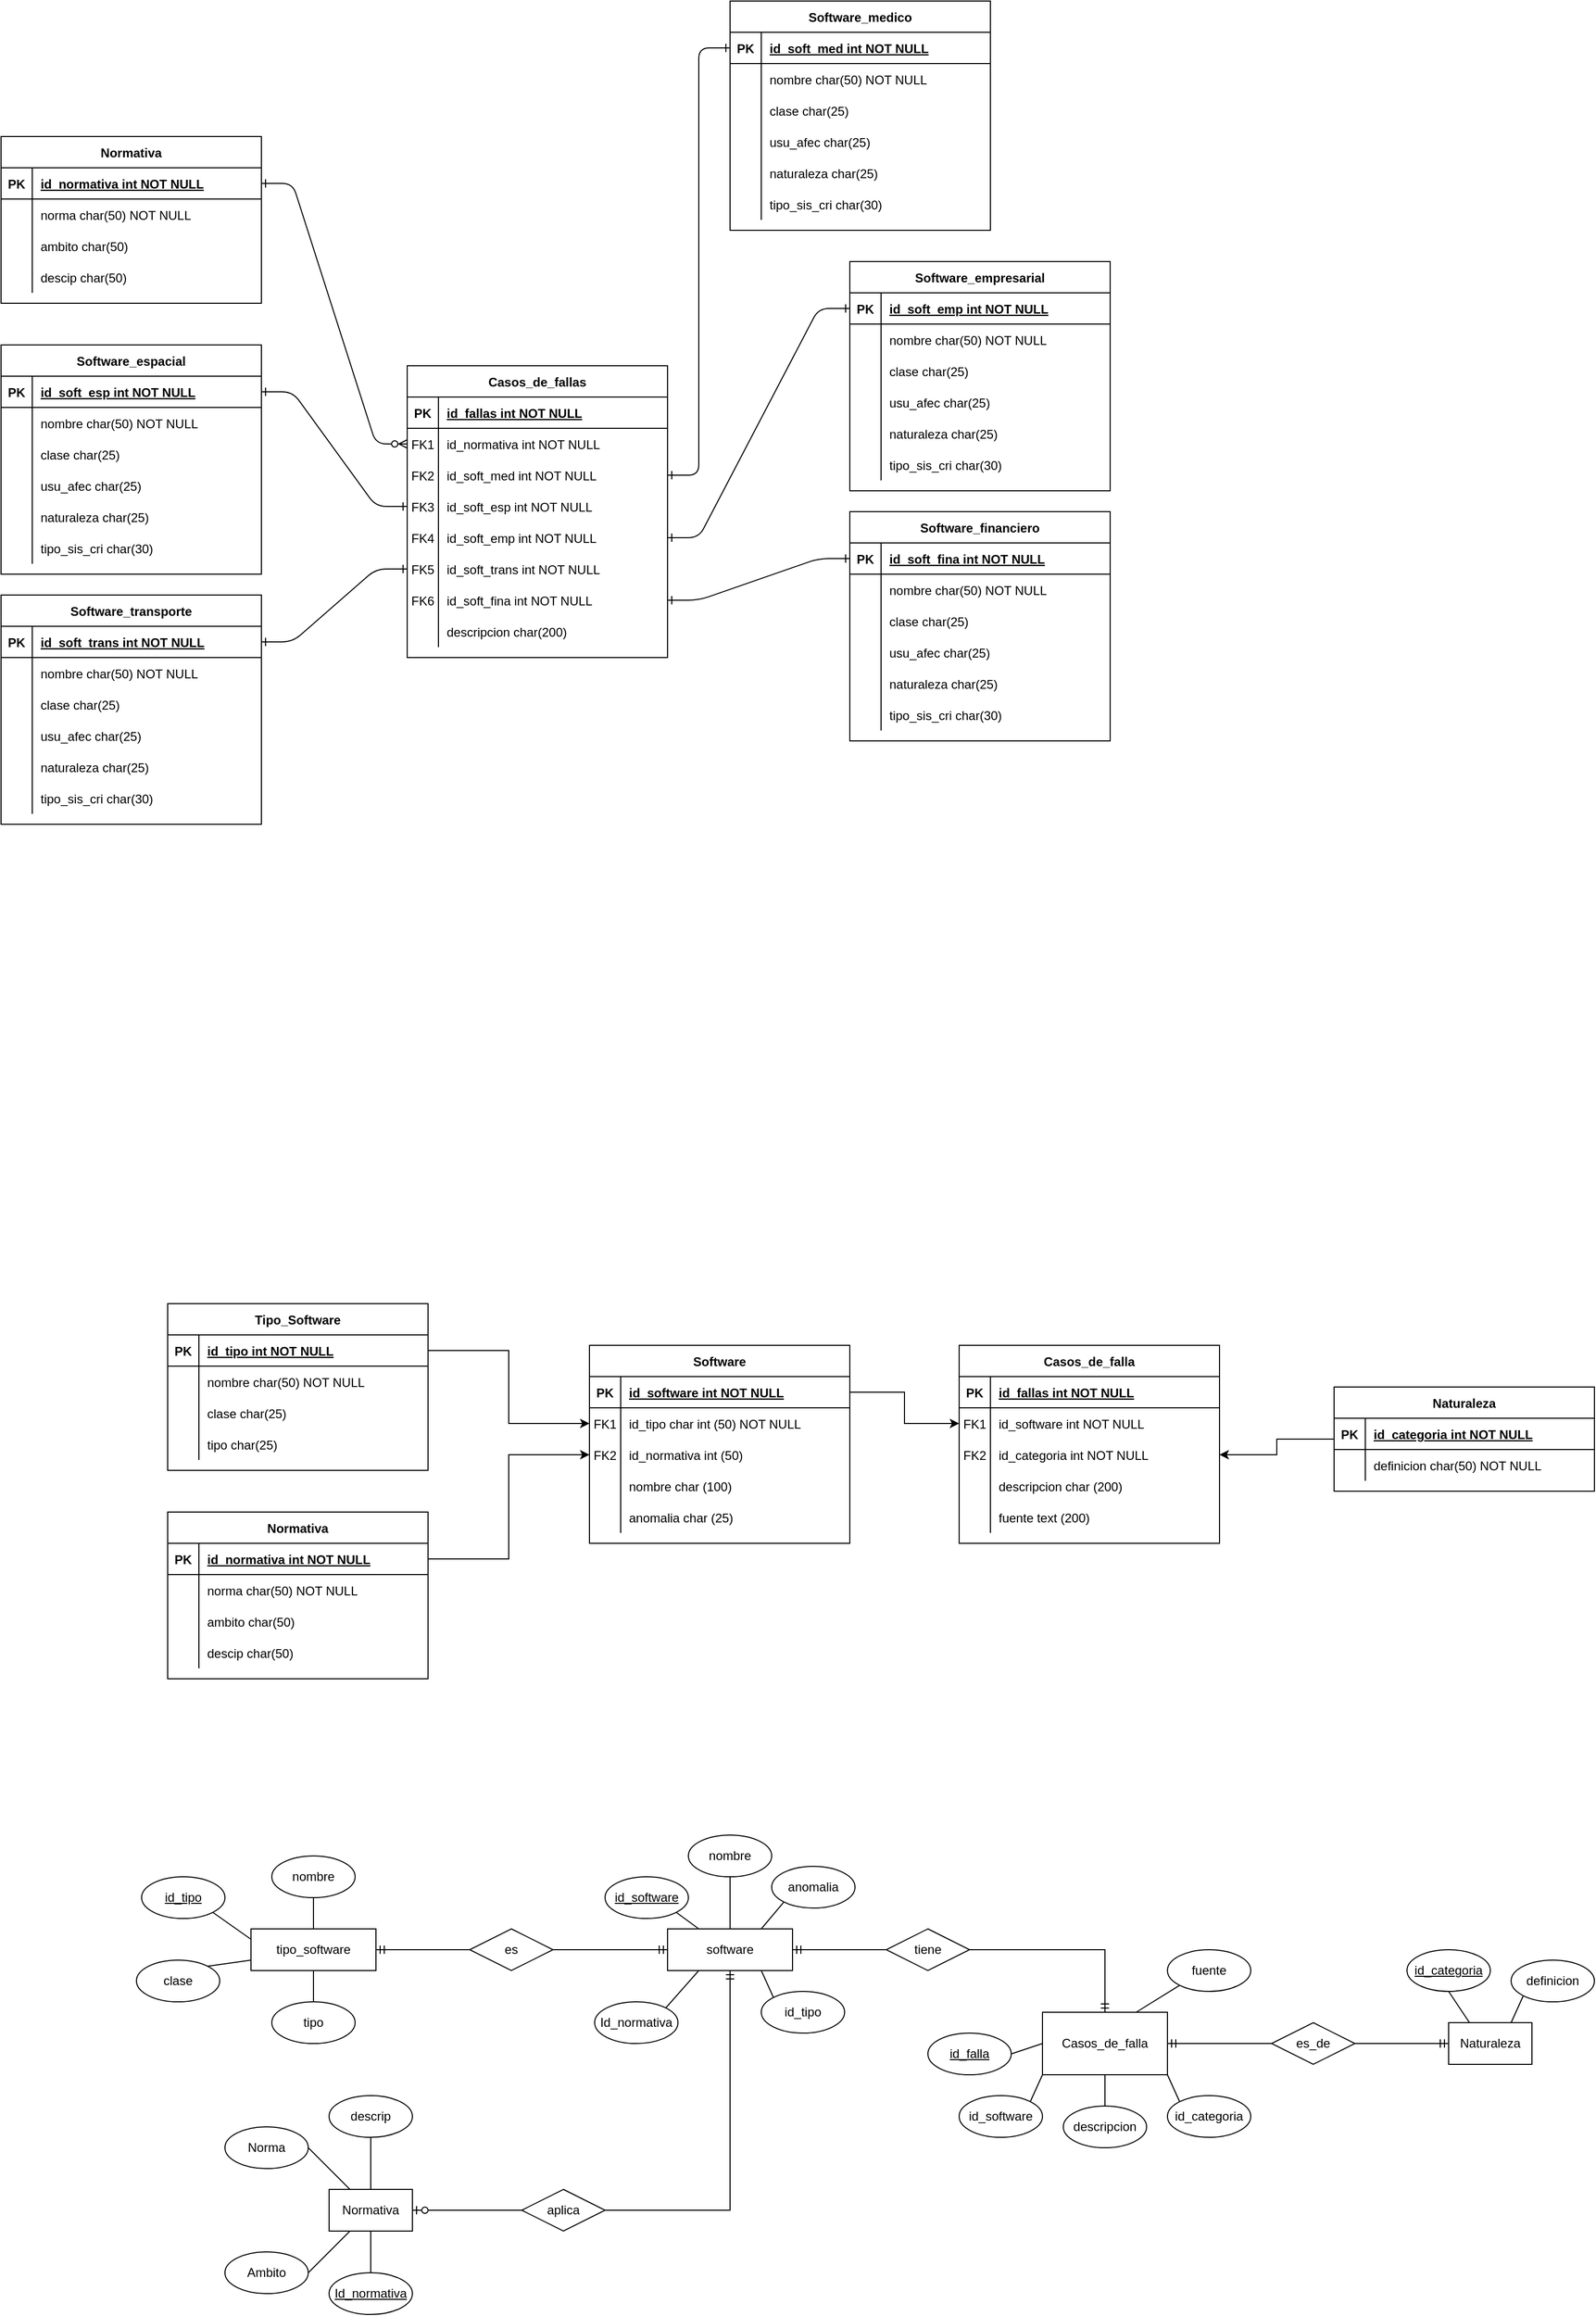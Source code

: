 <mxfile version="27.2.0">
  <diagram id="R2lEEEUBdFMjLlhIrx00" name="Page-1">
    <mxGraphModel dx="890" dy="1540" grid="1" gridSize="10" guides="1" tooltips="1" connect="1" arrows="1" fold="1" page="1" pageScale="1" pageWidth="850" pageHeight="1100" math="0" shadow="0" extFonts="Permanent Marker^https://fonts.googleapis.com/css?family=Permanent+Marker">
      <root>
        <mxCell id="0" />
        <mxCell id="1" parent="0" />
        <mxCell id="C-vyLk0tnHw3VtMMgP7b-1" value="" style="edgeStyle=entityRelationEdgeStyle;endArrow=ERzeroToMany;startArrow=ERone;endFill=1;startFill=0;" parent="1" source="C-vyLk0tnHw3VtMMgP7b-24" target="C-vyLk0tnHw3VtMMgP7b-6" edge="1">
          <mxGeometry width="100" height="100" relative="1" as="geometry">
            <mxPoint x="350" y="440" as="sourcePoint" />
            <mxPoint x="450" y="340" as="targetPoint" />
          </mxGeometry>
        </mxCell>
        <mxCell id="C-vyLk0tnHw3VtMMgP7b-12" value="" style="edgeStyle=entityRelationEdgeStyle;endArrow=ERone;startArrow=ERone;endFill=0;startFill=0;exitX=1;exitY=0.5;exitDx=0;exitDy=0;entryX=0;entryY=0.5;entryDx=0;entryDy=0;" parent="1" source="C-vyLk0tnHw3VtMMgP7b-9" target="C-vyLk0tnHw3VtMMgP7b-14" edge="1">
          <mxGeometry width="100" height="100" relative="1" as="geometry">
            <mxPoint x="410" y="-100" as="sourcePoint" />
            <mxPoint x="470" y="-75" as="targetPoint" />
          </mxGeometry>
        </mxCell>
        <mxCell id="C-vyLk0tnHw3VtMMgP7b-2" value="Casos_de_fallas" style="shape=table;startSize=30;container=1;collapsible=1;childLayout=tableLayout;fixedRows=1;rowLines=0;fontStyle=1;align=center;resizeLast=1;" parent="1" vertex="1">
          <mxGeometry x="390" y="-140" width="250" height="280" as="geometry" />
        </mxCell>
        <mxCell id="C-vyLk0tnHw3VtMMgP7b-3" value="" style="shape=partialRectangle;collapsible=0;dropTarget=0;pointerEvents=0;fillColor=none;points=[[0,0.5],[1,0.5]];portConstraint=eastwest;top=0;left=0;right=0;bottom=1;" parent="C-vyLk0tnHw3VtMMgP7b-2" vertex="1">
          <mxGeometry y="30" width="250" height="30" as="geometry" />
        </mxCell>
        <mxCell id="C-vyLk0tnHw3VtMMgP7b-4" value="PK" style="shape=partialRectangle;overflow=hidden;connectable=0;fillColor=none;top=0;left=0;bottom=0;right=0;fontStyle=1;" parent="C-vyLk0tnHw3VtMMgP7b-3" vertex="1">
          <mxGeometry width="30" height="30" as="geometry">
            <mxRectangle width="30" height="30" as="alternateBounds" />
          </mxGeometry>
        </mxCell>
        <mxCell id="C-vyLk0tnHw3VtMMgP7b-5" value="id_fallas int NOT NULL " style="shape=partialRectangle;overflow=hidden;connectable=0;fillColor=none;top=0;left=0;bottom=0;right=0;align=left;spacingLeft=6;fontStyle=5;" parent="C-vyLk0tnHw3VtMMgP7b-3" vertex="1">
          <mxGeometry x="30" width="220" height="30" as="geometry">
            <mxRectangle width="220" height="30" as="alternateBounds" />
          </mxGeometry>
        </mxCell>
        <mxCell id="C-vyLk0tnHw3VtMMgP7b-6" value="" style="shape=partialRectangle;collapsible=0;dropTarget=0;pointerEvents=0;fillColor=none;points=[[0,0.5],[1,0.5]];portConstraint=eastwest;top=0;left=0;right=0;bottom=0;" parent="C-vyLk0tnHw3VtMMgP7b-2" vertex="1">
          <mxGeometry y="60" width="250" height="30" as="geometry" />
        </mxCell>
        <mxCell id="C-vyLk0tnHw3VtMMgP7b-7" value="FK1" style="shape=partialRectangle;overflow=hidden;connectable=0;fillColor=none;top=0;left=0;bottom=0;right=0;" parent="C-vyLk0tnHw3VtMMgP7b-6" vertex="1">
          <mxGeometry width="30" height="30" as="geometry">
            <mxRectangle width="30" height="30" as="alternateBounds" />
          </mxGeometry>
        </mxCell>
        <mxCell id="C-vyLk0tnHw3VtMMgP7b-8" value="id_normativa int NOT NULL" style="shape=partialRectangle;overflow=hidden;connectable=0;fillColor=none;top=0;left=0;bottom=0;right=0;align=left;spacingLeft=6;" parent="C-vyLk0tnHw3VtMMgP7b-6" vertex="1">
          <mxGeometry x="30" width="220" height="30" as="geometry">
            <mxRectangle width="220" height="30" as="alternateBounds" />
          </mxGeometry>
        </mxCell>
        <mxCell id="C-vyLk0tnHw3VtMMgP7b-9" value="" style="shape=partialRectangle;collapsible=0;dropTarget=0;pointerEvents=0;fillColor=none;points=[[0,0.5],[1,0.5]];portConstraint=eastwest;top=0;left=0;right=0;bottom=0;" parent="C-vyLk0tnHw3VtMMgP7b-2" vertex="1">
          <mxGeometry y="90" width="250" height="30" as="geometry" />
        </mxCell>
        <mxCell id="C-vyLk0tnHw3VtMMgP7b-10" value="FK2" style="shape=partialRectangle;overflow=hidden;connectable=0;fillColor=none;top=0;left=0;bottom=0;right=0;" parent="C-vyLk0tnHw3VtMMgP7b-9" vertex="1">
          <mxGeometry width="30" height="30" as="geometry">
            <mxRectangle width="30" height="30" as="alternateBounds" />
          </mxGeometry>
        </mxCell>
        <mxCell id="C-vyLk0tnHw3VtMMgP7b-11" value="id_soft_med int NOT NULL" style="shape=partialRectangle;overflow=hidden;connectable=0;fillColor=none;top=0;left=0;bottom=0;right=0;align=left;spacingLeft=6;" parent="C-vyLk0tnHw3VtMMgP7b-9" vertex="1">
          <mxGeometry x="30" width="220" height="30" as="geometry">
            <mxRectangle width="220" height="30" as="alternateBounds" />
          </mxGeometry>
        </mxCell>
        <mxCell id="qt-ZehDFdgtNPtdeyibi-126" style="shape=partialRectangle;collapsible=0;dropTarget=0;pointerEvents=0;fillColor=none;points=[[0,0.5],[1,0.5]];portConstraint=eastwest;top=0;left=0;right=0;bottom=0;" parent="C-vyLk0tnHw3VtMMgP7b-2" vertex="1">
          <mxGeometry y="120" width="250" height="30" as="geometry" />
        </mxCell>
        <mxCell id="qt-ZehDFdgtNPtdeyibi-127" value="FK3" style="shape=partialRectangle;overflow=hidden;connectable=0;fillColor=none;top=0;left=0;bottom=0;right=0;" parent="qt-ZehDFdgtNPtdeyibi-126" vertex="1">
          <mxGeometry width="30" height="30" as="geometry">
            <mxRectangle width="30" height="30" as="alternateBounds" />
          </mxGeometry>
        </mxCell>
        <mxCell id="qt-ZehDFdgtNPtdeyibi-128" value="id_soft_esp int NOT NULL" style="shape=partialRectangle;overflow=hidden;connectable=0;fillColor=none;top=0;left=0;bottom=0;right=0;align=left;spacingLeft=6;" parent="qt-ZehDFdgtNPtdeyibi-126" vertex="1">
          <mxGeometry x="30" width="220" height="30" as="geometry">
            <mxRectangle width="220" height="30" as="alternateBounds" />
          </mxGeometry>
        </mxCell>
        <mxCell id="qt-ZehDFdgtNPtdeyibi-129" style="shape=partialRectangle;collapsible=0;dropTarget=0;pointerEvents=0;fillColor=none;points=[[0,0.5],[1,0.5]];portConstraint=eastwest;top=0;left=0;right=0;bottom=0;" parent="C-vyLk0tnHw3VtMMgP7b-2" vertex="1">
          <mxGeometry y="150" width="250" height="30" as="geometry" />
        </mxCell>
        <mxCell id="qt-ZehDFdgtNPtdeyibi-130" value="FK4" style="shape=partialRectangle;overflow=hidden;connectable=0;fillColor=none;top=0;left=0;bottom=0;right=0;" parent="qt-ZehDFdgtNPtdeyibi-129" vertex="1">
          <mxGeometry width="30" height="30" as="geometry">
            <mxRectangle width="30" height="30" as="alternateBounds" />
          </mxGeometry>
        </mxCell>
        <mxCell id="qt-ZehDFdgtNPtdeyibi-131" value="id_soft_emp int NOT NULL" style="shape=partialRectangle;overflow=hidden;connectable=0;fillColor=none;top=0;left=0;bottom=0;right=0;align=left;spacingLeft=6;" parent="qt-ZehDFdgtNPtdeyibi-129" vertex="1">
          <mxGeometry x="30" width="220" height="30" as="geometry">
            <mxRectangle width="220" height="30" as="alternateBounds" />
          </mxGeometry>
        </mxCell>
        <mxCell id="qt-ZehDFdgtNPtdeyibi-132" style="shape=partialRectangle;collapsible=0;dropTarget=0;pointerEvents=0;fillColor=none;points=[[0,0.5],[1,0.5]];portConstraint=eastwest;top=0;left=0;right=0;bottom=0;" parent="C-vyLk0tnHw3VtMMgP7b-2" vertex="1">
          <mxGeometry y="180" width="250" height="30" as="geometry" />
        </mxCell>
        <mxCell id="qt-ZehDFdgtNPtdeyibi-133" value="FK5" style="shape=partialRectangle;overflow=hidden;connectable=0;fillColor=none;top=0;left=0;bottom=0;right=0;" parent="qt-ZehDFdgtNPtdeyibi-132" vertex="1">
          <mxGeometry width="30" height="30" as="geometry">
            <mxRectangle width="30" height="30" as="alternateBounds" />
          </mxGeometry>
        </mxCell>
        <mxCell id="qt-ZehDFdgtNPtdeyibi-134" value="id_soft_trans int NOT NULL" style="shape=partialRectangle;overflow=hidden;connectable=0;fillColor=none;top=0;left=0;bottom=0;right=0;align=left;spacingLeft=6;" parent="qt-ZehDFdgtNPtdeyibi-132" vertex="1">
          <mxGeometry x="30" width="220" height="30" as="geometry">
            <mxRectangle width="220" height="30" as="alternateBounds" />
          </mxGeometry>
        </mxCell>
        <mxCell id="qt-ZehDFdgtNPtdeyibi-135" style="shape=partialRectangle;collapsible=0;dropTarget=0;pointerEvents=0;fillColor=none;points=[[0,0.5],[1,0.5]];portConstraint=eastwest;top=0;left=0;right=0;bottom=0;" parent="C-vyLk0tnHw3VtMMgP7b-2" vertex="1">
          <mxGeometry y="210" width="250" height="30" as="geometry" />
        </mxCell>
        <mxCell id="qt-ZehDFdgtNPtdeyibi-136" value="FK6" style="shape=partialRectangle;overflow=hidden;connectable=0;fillColor=none;top=0;left=0;bottom=0;right=0;" parent="qt-ZehDFdgtNPtdeyibi-135" vertex="1">
          <mxGeometry width="30" height="30" as="geometry">
            <mxRectangle width="30" height="30" as="alternateBounds" />
          </mxGeometry>
        </mxCell>
        <mxCell id="qt-ZehDFdgtNPtdeyibi-137" value="id_soft_fina int NOT NULL" style="shape=partialRectangle;overflow=hidden;connectable=0;fillColor=none;top=0;left=0;bottom=0;right=0;align=left;spacingLeft=6;" parent="qt-ZehDFdgtNPtdeyibi-135" vertex="1">
          <mxGeometry x="30" width="220" height="30" as="geometry">
            <mxRectangle width="220" height="30" as="alternateBounds" />
          </mxGeometry>
        </mxCell>
        <mxCell id="qt-ZehDFdgtNPtdeyibi-138" style="shape=partialRectangle;collapsible=0;dropTarget=0;pointerEvents=0;fillColor=none;points=[[0,0.5],[1,0.5]];portConstraint=eastwest;top=0;left=0;right=0;bottom=0;" parent="C-vyLk0tnHw3VtMMgP7b-2" vertex="1">
          <mxGeometry y="240" width="250" height="30" as="geometry" />
        </mxCell>
        <mxCell id="qt-ZehDFdgtNPtdeyibi-139" style="shape=partialRectangle;overflow=hidden;connectable=0;fillColor=none;top=0;left=0;bottom=0;right=0;" parent="qt-ZehDFdgtNPtdeyibi-138" vertex="1">
          <mxGeometry width="30" height="30" as="geometry">
            <mxRectangle width="30" height="30" as="alternateBounds" />
          </mxGeometry>
        </mxCell>
        <mxCell id="qt-ZehDFdgtNPtdeyibi-140" value="descripcion char(200)" style="shape=partialRectangle;overflow=hidden;connectable=0;fillColor=none;top=0;left=0;bottom=0;right=0;align=left;spacingLeft=6;" parent="qt-ZehDFdgtNPtdeyibi-138" vertex="1">
          <mxGeometry x="30" width="220" height="30" as="geometry">
            <mxRectangle width="220" height="30" as="alternateBounds" />
          </mxGeometry>
        </mxCell>
        <mxCell id="C-vyLk0tnHw3VtMMgP7b-13" value="Software_medico" style="shape=table;startSize=30;container=1;collapsible=1;childLayout=tableLayout;fixedRows=1;rowLines=0;fontStyle=1;align=center;resizeLast=1;" parent="1" vertex="1">
          <mxGeometry x="700" y="-490" width="250" height="220" as="geometry" />
        </mxCell>
        <mxCell id="C-vyLk0tnHw3VtMMgP7b-14" value="" style="shape=partialRectangle;collapsible=0;dropTarget=0;pointerEvents=0;fillColor=none;points=[[0,0.5],[1,0.5]];portConstraint=eastwest;top=0;left=0;right=0;bottom=1;" parent="C-vyLk0tnHw3VtMMgP7b-13" vertex="1">
          <mxGeometry y="30" width="250" height="30" as="geometry" />
        </mxCell>
        <mxCell id="C-vyLk0tnHw3VtMMgP7b-15" value="PK" style="shape=partialRectangle;overflow=hidden;connectable=0;fillColor=none;top=0;left=0;bottom=0;right=0;fontStyle=1;" parent="C-vyLk0tnHw3VtMMgP7b-14" vertex="1">
          <mxGeometry width="30" height="30" as="geometry">
            <mxRectangle width="30" height="30" as="alternateBounds" />
          </mxGeometry>
        </mxCell>
        <mxCell id="C-vyLk0tnHw3VtMMgP7b-16" value="id_soft_med int NOT NULL " style="shape=partialRectangle;overflow=hidden;connectable=0;fillColor=none;top=0;left=0;bottom=0;right=0;align=left;spacingLeft=6;fontStyle=5;" parent="C-vyLk0tnHw3VtMMgP7b-14" vertex="1">
          <mxGeometry x="30" width="220" height="30" as="geometry">
            <mxRectangle width="220" height="30" as="alternateBounds" />
          </mxGeometry>
        </mxCell>
        <mxCell id="C-vyLk0tnHw3VtMMgP7b-17" value="" style="shape=partialRectangle;collapsible=0;dropTarget=0;pointerEvents=0;fillColor=none;points=[[0,0.5],[1,0.5]];portConstraint=eastwest;top=0;left=0;right=0;bottom=0;" parent="C-vyLk0tnHw3VtMMgP7b-13" vertex="1">
          <mxGeometry y="60" width="250" height="30" as="geometry" />
        </mxCell>
        <mxCell id="C-vyLk0tnHw3VtMMgP7b-18" value="" style="shape=partialRectangle;overflow=hidden;connectable=0;fillColor=none;top=0;left=0;bottom=0;right=0;" parent="C-vyLk0tnHw3VtMMgP7b-17" vertex="1">
          <mxGeometry width="30" height="30" as="geometry">
            <mxRectangle width="30" height="30" as="alternateBounds" />
          </mxGeometry>
        </mxCell>
        <mxCell id="C-vyLk0tnHw3VtMMgP7b-19" value="nombre char(50) NOT NULL" style="shape=partialRectangle;overflow=hidden;connectable=0;fillColor=none;top=0;left=0;bottom=0;right=0;align=left;spacingLeft=6;" parent="C-vyLk0tnHw3VtMMgP7b-17" vertex="1">
          <mxGeometry x="30" width="220" height="30" as="geometry">
            <mxRectangle width="220" height="30" as="alternateBounds" />
          </mxGeometry>
        </mxCell>
        <mxCell id="C-vyLk0tnHw3VtMMgP7b-20" value="" style="shape=partialRectangle;collapsible=0;dropTarget=0;pointerEvents=0;fillColor=none;points=[[0,0.5],[1,0.5]];portConstraint=eastwest;top=0;left=0;right=0;bottom=0;" parent="C-vyLk0tnHw3VtMMgP7b-13" vertex="1">
          <mxGeometry y="90" width="250" height="30" as="geometry" />
        </mxCell>
        <mxCell id="C-vyLk0tnHw3VtMMgP7b-21" value="" style="shape=partialRectangle;overflow=hidden;connectable=0;fillColor=none;top=0;left=0;bottom=0;right=0;" parent="C-vyLk0tnHw3VtMMgP7b-20" vertex="1">
          <mxGeometry width="30" height="30" as="geometry">
            <mxRectangle width="30" height="30" as="alternateBounds" />
          </mxGeometry>
        </mxCell>
        <mxCell id="C-vyLk0tnHw3VtMMgP7b-22" value="clase char(25)" style="shape=partialRectangle;overflow=hidden;connectable=0;fillColor=none;top=0;left=0;bottom=0;right=0;align=left;spacingLeft=6;" parent="C-vyLk0tnHw3VtMMgP7b-20" vertex="1">
          <mxGeometry x="30" width="220" height="30" as="geometry">
            <mxRectangle width="220" height="30" as="alternateBounds" />
          </mxGeometry>
        </mxCell>
        <mxCell id="qt-ZehDFdgtNPtdeyibi-144" style="shape=partialRectangle;collapsible=0;dropTarget=0;pointerEvents=0;fillColor=none;points=[[0,0.5],[1,0.5]];portConstraint=eastwest;top=0;left=0;right=0;bottom=0;" parent="C-vyLk0tnHw3VtMMgP7b-13" vertex="1">
          <mxGeometry y="120" width="250" height="30" as="geometry" />
        </mxCell>
        <mxCell id="qt-ZehDFdgtNPtdeyibi-145" style="shape=partialRectangle;overflow=hidden;connectable=0;fillColor=none;top=0;left=0;bottom=0;right=0;" parent="qt-ZehDFdgtNPtdeyibi-144" vertex="1">
          <mxGeometry width="30" height="30" as="geometry">
            <mxRectangle width="30" height="30" as="alternateBounds" />
          </mxGeometry>
        </mxCell>
        <mxCell id="qt-ZehDFdgtNPtdeyibi-146" value="usu_afec char(25)" style="shape=partialRectangle;overflow=hidden;connectable=0;fillColor=none;top=0;left=0;bottom=0;right=0;align=left;spacingLeft=6;" parent="qt-ZehDFdgtNPtdeyibi-144" vertex="1">
          <mxGeometry x="30" width="220" height="30" as="geometry">
            <mxRectangle width="220" height="30" as="alternateBounds" />
          </mxGeometry>
        </mxCell>
        <mxCell id="qt-ZehDFdgtNPtdeyibi-147" style="shape=partialRectangle;collapsible=0;dropTarget=0;pointerEvents=0;fillColor=none;points=[[0,0.5],[1,0.5]];portConstraint=eastwest;top=0;left=0;right=0;bottom=0;" parent="C-vyLk0tnHw3VtMMgP7b-13" vertex="1">
          <mxGeometry y="150" width="250" height="30" as="geometry" />
        </mxCell>
        <mxCell id="qt-ZehDFdgtNPtdeyibi-148" style="shape=partialRectangle;overflow=hidden;connectable=0;fillColor=none;top=0;left=0;bottom=0;right=0;" parent="qt-ZehDFdgtNPtdeyibi-147" vertex="1">
          <mxGeometry width="30" height="30" as="geometry">
            <mxRectangle width="30" height="30" as="alternateBounds" />
          </mxGeometry>
        </mxCell>
        <mxCell id="qt-ZehDFdgtNPtdeyibi-149" value="naturaleza char(25)" style="shape=partialRectangle;overflow=hidden;connectable=0;fillColor=none;top=0;left=0;bottom=0;right=0;align=left;spacingLeft=6;" parent="qt-ZehDFdgtNPtdeyibi-147" vertex="1">
          <mxGeometry x="30" width="220" height="30" as="geometry">
            <mxRectangle width="220" height="30" as="alternateBounds" />
          </mxGeometry>
        </mxCell>
        <mxCell id="qt-ZehDFdgtNPtdeyibi-150" style="shape=partialRectangle;collapsible=0;dropTarget=0;pointerEvents=0;fillColor=none;points=[[0,0.5],[1,0.5]];portConstraint=eastwest;top=0;left=0;right=0;bottom=0;" parent="C-vyLk0tnHw3VtMMgP7b-13" vertex="1">
          <mxGeometry y="180" width="250" height="30" as="geometry" />
        </mxCell>
        <mxCell id="qt-ZehDFdgtNPtdeyibi-151" style="shape=partialRectangle;overflow=hidden;connectable=0;fillColor=none;top=0;left=0;bottom=0;right=0;" parent="qt-ZehDFdgtNPtdeyibi-150" vertex="1">
          <mxGeometry width="30" height="30" as="geometry">
            <mxRectangle width="30" height="30" as="alternateBounds" />
          </mxGeometry>
        </mxCell>
        <mxCell id="qt-ZehDFdgtNPtdeyibi-152" value="tipo_sis_cri char(30)" style="shape=partialRectangle;overflow=hidden;connectable=0;fillColor=none;top=0;left=0;bottom=0;right=0;align=left;spacingLeft=6;" parent="qt-ZehDFdgtNPtdeyibi-150" vertex="1">
          <mxGeometry x="30" width="220" height="30" as="geometry">
            <mxRectangle width="220" height="30" as="alternateBounds" />
          </mxGeometry>
        </mxCell>
        <mxCell id="C-vyLk0tnHw3VtMMgP7b-23" value="Normativa" style="shape=table;startSize=30;container=1;collapsible=1;childLayout=tableLayout;fixedRows=1;rowLines=0;fontStyle=1;align=center;resizeLast=1;" parent="1" vertex="1">
          <mxGeometry y="-360" width="250" height="160" as="geometry" />
        </mxCell>
        <mxCell id="C-vyLk0tnHw3VtMMgP7b-24" value="" style="shape=partialRectangle;collapsible=0;dropTarget=0;pointerEvents=0;fillColor=none;points=[[0,0.5],[1,0.5]];portConstraint=eastwest;top=0;left=0;right=0;bottom=1;" parent="C-vyLk0tnHw3VtMMgP7b-23" vertex="1">
          <mxGeometry y="30" width="250" height="30" as="geometry" />
        </mxCell>
        <mxCell id="C-vyLk0tnHw3VtMMgP7b-25" value="PK" style="shape=partialRectangle;overflow=hidden;connectable=0;fillColor=none;top=0;left=0;bottom=0;right=0;fontStyle=1;" parent="C-vyLk0tnHw3VtMMgP7b-24" vertex="1">
          <mxGeometry width="30" height="30" as="geometry">
            <mxRectangle width="30" height="30" as="alternateBounds" />
          </mxGeometry>
        </mxCell>
        <mxCell id="C-vyLk0tnHw3VtMMgP7b-26" value="id_normativa int NOT NULL " style="shape=partialRectangle;overflow=hidden;connectable=0;fillColor=none;top=0;left=0;bottom=0;right=0;align=left;spacingLeft=6;fontStyle=5;" parent="C-vyLk0tnHw3VtMMgP7b-24" vertex="1">
          <mxGeometry x="30" width="220" height="30" as="geometry">
            <mxRectangle width="220" height="30" as="alternateBounds" />
          </mxGeometry>
        </mxCell>
        <mxCell id="C-vyLk0tnHw3VtMMgP7b-27" value="" style="shape=partialRectangle;collapsible=0;dropTarget=0;pointerEvents=0;fillColor=none;points=[[0,0.5],[1,0.5]];portConstraint=eastwest;top=0;left=0;right=0;bottom=0;" parent="C-vyLk0tnHw3VtMMgP7b-23" vertex="1">
          <mxGeometry y="60" width="250" height="30" as="geometry" />
        </mxCell>
        <mxCell id="C-vyLk0tnHw3VtMMgP7b-28" value="" style="shape=partialRectangle;overflow=hidden;connectable=0;fillColor=none;top=0;left=0;bottom=0;right=0;" parent="C-vyLk0tnHw3VtMMgP7b-27" vertex="1">
          <mxGeometry width="30" height="30" as="geometry">
            <mxRectangle width="30" height="30" as="alternateBounds" />
          </mxGeometry>
        </mxCell>
        <mxCell id="C-vyLk0tnHw3VtMMgP7b-29" value="norma char(50) NOT NULL" style="shape=partialRectangle;overflow=hidden;connectable=0;fillColor=none;top=0;left=0;bottom=0;right=0;align=left;spacingLeft=6;" parent="C-vyLk0tnHw3VtMMgP7b-27" vertex="1">
          <mxGeometry x="30" width="220" height="30" as="geometry">
            <mxRectangle width="220" height="30" as="alternateBounds" />
          </mxGeometry>
        </mxCell>
        <mxCell id="qt-ZehDFdgtNPtdeyibi-119" style="shape=partialRectangle;collapsible=0;dropTarget=0;pointerEvents=0;fillColor=none;points=[[0,0.5],[1,0.5]];portConstraint=eastwest;top=0;left=0;right=0;bottom=0;" parent="C-vyLk0tnHw3VtMMgP7b-23" vertex="1">
          <mxGeometry y="90" width="250" height="30" as="geometry" />
        </mxCell>
        <mxCell id="qt-ZehDFdgtNPtdeyibi-120" style="shape=partialRectangle;overflow=hidden;connectable=0;fillColor=none;top=0;left=0;bottom=0;right=0;" parent="qt-ZehDFdgtNPtdeyibi-119" vertex="1">
          <mxGeometry width="30" height="30" as="geometry">
            <mxRectangle width="30" height="30" as="alternateBounds" />
          </mxGeometry>
        </mxCell>
        <mxCell id="qt-ZehDFdgtNPtdeyibi-121" value="ambito char(50) " style="shape=partialRectangle;overflow=hidden;connectable=0;fillColor=none;top=0;left=0;bottom=0;right=0;align=left;spacingLeft=6;" parent="qt-ZehDFdgtNPtdeyibi-119" vertex="1">
          <mxGeometry x="30" width="220" height="30" as="geometry">
            <mxRectangle width="220" height="30" as="alternateBounds" />
          </mxGeometry>
        </mxCell>
        <mxCell id="qt-ZehDFdgtNPtdeyibi-123" style="shape=partialRectangle;collapsible=0;dropTarget=0;pointerEvents=0;fillColor=none;points=[[0,0.5],[1,0.5]];portConstraint=eastwest;top=0;left=0;right=0;bottom=0;" parent="C-vyLk0tnHw3VtMMgP7b-23" vertex="1">
          <mxGeometry y="120" width="250" height="30" as="geometry" />
        </mxCell>
        <mxCell id="qt-ZehDFdgtNPtdeyibi-124" style="shape=partialRectangle;overflow=hidden;connectable=0;fillColor=none;top=0;left=0;bottom=0;right=0;" parent="qt-ZehDFdgtNPtdeyibi-123" vertex="1">
          <mxGeometry width="30" height="30" as="geometry">
            <mxRectangle width="30" height="30" as="alternateBounds" />
          </mxGeometry>
        </mxCell>
        <mxCell id="qt-ZehDFdgtNPtdeyibi-125" value="descip char(50)" style="shape=partialRectangle;overflow=hidden;connectable=0;fillColor=none;top=0;left=0;bottom=0;right=0;align=left;spacingLeft=6;" parent="qt-ZehDFdgtNPtdeyibi-123" vertex="1">
          <mxGeometry x="30" width="220" height="30" as="geometry">
            <mxRectangle width="220" height="30" as="alternateBounds" />
          </mxGeometry>
        </mxCell>
        <mxCell id="c_wQX_7siF0UNgreK-yB-2" style="edgeStyle=orthogonalEdgeStyle;rounded=0;orthogonalLoop=1;jettySize=auto;html=1;entryX=0.5;entryY=1;entryDx=0;entryDy=0;startArrow=ERzeroToOne;startFill=0;endArrow=ERmandOne;endFill=0;" parent="1" source="O8r9pUgarycGLl7nJGWu-2" target="c_wQX_7siF0UNgreK-yB-3" edge="1">
          <mxGeometry relative="1" as="geometry" />
        </mxCell>
        <mxCell id="O8r9pUgarycGLl7nJGWu-2" value="Normativa" style="whiteSpace=wrap;html=1;align=center;" parent="1" vertex="1">
          <mxGeometry x="315" y="1610" width="80" height="40" as="geometry" />
        </mxCell>
        <mxCell id="qt-ZehDFdgtNPtdeyibi-4" value="Id_normativa" style="ellipse;whiteSpace=wrap;html=1;align=center;fontStyle=4;" parent="1" vertex="1">
          <mxGeometry x="315" y="1690" width="80" height="40" as="geometry" />
        </mxCell>
        <mxCell id="qt-ZehDFdgtNPtdeyibi-5" value="Ambito" style="ellipse;whiteSpace=wrap;html=1;align=center;" parent="1" vertex="1">
          <mxGeometry x="215" y="1670" width="80" height="40" as="geometry" />
        </mxCell>
        <mxCell id="qt-ZehDFdgtNPtdeyibi-6" value="Norma" style="ellipse;whiteSpace=wrap;html=1;align=center;" parent="1" vertex="1">
          <mxGeometry x="215" y="1550" width="80" height="40" as="geometry" />
        </mxCell>
        <mxCell id="qt-ZehDFdgtNPtdeyibi-7" value="descrip" style="ellipse;whiteSpace=wrap;html=1;align=center;" parent="1" vertex="1">
          <mxGeometry x="315" y="1520" width="80" height="40" as="geometry" />
        </mxCell>
        <mxCell id="qt-ZehDFdgtNPtdeyibi-8" value="" style="endArrow=none;html=1;rounded=0;exitX=0.5;exitY=0;exitDx=0;exitDy=0;entryX=0.5;entryY=1;entryDx=0;entryDy=0;" parent="1" source="qt-ZehDFdgtNPtdeyibi-4" target="O8r9pUgarycGLl7nJGWu-2" edge="1">
          <mxGeometry relative="1" as="geometry">
            <mxPoint x="295" y="1700" as="sourcePoint" />
            <mxPoint x="335" y="1700" as="targetPoint" />
          </mxGeometry>
        </mxCell>
        <mxCell id="qt-ZehDFdgtNPtdeyibi-9" value="" style="endArrow=none;html=1;rounded=0;exitX=1;exitY=0.5;exitDx=0;exitDy=0;entryX=0.25;entryY=1;entryDx=0;entryDy=0;" parent="1" source="qt-ZehDFdgtNPtdeyibi-5" target="O8r9pUgarycGLl7nJGWu-2" edge="1">
          <mxGeometry relative="1" as="geometry">
            <mxPoint x="285" y="1650" as="sourcePoint" />
            <mxPoint x="305" y="1590" as="targetPoint" />
          </mxGeometry>
        </mxCell>
        <mxCell id="qt-ZehDFdgtNPtdeyibi-10" value="" style="endArrow=none;html=1;rounded=0;exitX=1;exitY=0.5;exitDx=0;exitDy=0;entryX=0.25;entryY=0;entryDx=0;entryDy=0;" parent="1" source="qt-ZehDFdgtNPtdeyibi-6" target="O8r9pUgarycGLl7nJGWu-2" edge="1">
          <mxGeometry relative="1" as="geometry">
            <mxPoint x="335" y="1550" as="sourcePoint" />
            <mxPoint x="375" y="1550" as="targetPoint" />
          </mxGeometry>
        </mxCell>
        <mxCell id="qt-ZehDFdgtNPtdeyibi-11" value="" style="endArrow=none;html=1;rounded=0;exitX=0.5;exitY=1;exitDx=0;exitDy=0;entryX=0.5;entryY=0;entryDx=0;entryDy=0;" parent="1" source="qt-ZehDFdgtNPtdeyibi-7" target="O8r9pUgarycGLl7nJGWu-2" edge="1">
          <mxGeometry relative="1" as="geometry">
            <mxPoint x="305" y="1579.57" as="sourcePoint" />
            <mxPoint x="345" y="1579.57" as="targetPoint" />
          </mxGeometry>
        </mxCell>
        <mxCell id="qt-ZehDFdgtNPtdeyibi-153" value="Software_empresarial" style="shape=table;startSize=30;container=1;collapsible=1;childLayout=tableLayout;fixedRows=1;rowLines=0;fontStyle=1;align=center;resizeLast=1;" parent="1" vertex="1">
          <mxGeometry x="815" y="-240" width="250" height="220" as="geometry" />
        </mxCell>
        <mxCell id="qt-ZehDFdgtNPtdeyibi-154" value="" style="shape=partialRectangle;collapsible=0;dropTarget=0;pointerEvents=0;fillColor=none;points=[[0,0.5],[1,0.5]];portConstraint=eastwest;top=0;left=0;right=0;bottom=1;" parent="qt-ZehDFdgtNPtdeyibi-153" vertex="1">
          <mxGeometry y="30" width="250" height="30" as="geometry" />
        </mxCell>
        <mxCell id="qt-ZehDFdgtNPtdeyibi-155" value="PK" style="shape=partialRectangle;overflow=hidden;connectable=0;fillColor=none;top=0;left=0;bottom=0;right=0;fontStyle=1;" parent="qt-ZehDFdgtNPtdeyibi-154" vertex="1">
          <mxGeometry width="30" height="30" as="geometry">
            <mxRectangle width="30" height="30" as="alternateBounds" />
          </mxGeometry>
        </mxCell>
        <mxCell id="qt-ZehDFdgtNPtdeyibi-156" value="id_soft_emp int NOT NULL " style="shape=partialRectangle;overflow=hidden;connectable=0;fillColor=none;top=0;left=0;bottom=0;right=0;align=left;spacingLeft=6;fontStyle=5;" parent="qt-ZehDFdgtNPtdeyibi-154" vertex="1">
          <mxGeometry x="30" width="220" height="30" as="geometry">
            <mxRectangle width="220" height="30" as="alternateBounds" />
          </mxGeometry>
        </mxCell>
        <mxCell id="qt-ZehDFdgtNPtdeyibi-157" value="" style="shape=partialRectangle;collapsible=0;dropTarget=0;pointerEvents=0;fillColor=none;points=[[0,0.5],[1,0.5]];portConstraint=eastwest;top=0;left=0;right=0;bottom=0;" parent="qt-ZehDFdgtNPtdeyibi-153" vertex="1">
          <mxGeometry y="60" width="250" height="30" as="geometry" />
        </mxCell>
        <mxCell id="qt-ZehDFdgtNPtdeyibi-158" value="" style="shape=partialRectangle;overflow=hidden;connectable=0;fillColor=none;top=0;left=0;bottom=0;right=0;" parent="qt-ZehDFdgtNPtdeyibi-157" vertex="1">
          <mxGeometry width="30" height="30" as="geometry">
            <mxRectangle width="30" height="30" as="alternateBounds" />
          </mxGeometry>
        </mxCell>
        <mxCell id="qt-ZehDFdgtNPtdeyibi-159" value="nombre char(50) NOT NULL" style="shape=partialRectangle;overflow=hidden;connectable=0;fillColor=none;top=0;left=0;bottom=0;right=0;align=left;spacingLeft=6;" parent="qt-ZehDFdgtNPtdeyibi-157" vertex="1">
          <mxGeometry x="30" width="220" height="30" as="geometry">
            <mxRectangle width="220" height="30" as="alternateBounds" />
          </mxGeometry>
        </mxCell>
        <mxCell id="qt-ZehDFdgtNPtdeyibi-160" value="" style="shape=partialRectangle;collapsible=0;dropTarget=0;pointerEvents=0;fillColor=none;points=[[0,0.5],[1,0.5]];portConstraint=eastwest;top=0;left=0;right=0;bottom=0;" parent="qt-ZehDFdgtNPtdeyibi-153" vertex="1">
          <mxGeometry y="90" width="250" height="30" as="geometry" />
        </mxCell>
        <mxCell id="qt-ZehDFdgtNPtdeyibi-161" value="" style="shape=partialRectangle;overflow=hidden;connectable=0;fillColor=none;top=0;left=0;bottom=0;right=0;" parent="qt-ZehDFdgtNPtdeyibi-160" vertex="1">
          <mxGeometry width="30" height="30" as="geometry">
            <mxRectangle width="30" height="30" as="alternateBounds" />
          </mxGeometry>
        </mxCell>
        <mxCell id="qt-ZehDFdgtNPtdeyibi-162" value="clase char(25)" style="shape=partialRectangle;overflow=hidden;connectable=0;fillColor=none;top=0;left=0;bottom=0;right=0;align=left;spacingLeft=6;" parent="qt-ZehDFdgtNPtdeyibi-160" vertex="1">
          <mxGeometry x="30" width="220" height="30" as="geometry">
            <mxRectangle width="220" height="30" as="alternateBounds" />
          </mxGeometry>
        </mxCell>
        <mxCell id="qt-ZehDFdgtNPtdeyibi-163" style="shape=partialRectangle;collapsible=0;dropTarget=0;pointerEvents=0;fillColor=none;points=[[0,0.5],[1,0.5]];portConstraint=eastwest;top=0;left=0;right=0;bottom=0;" parent="qt-ZehDFdgtNPtdeyibi-153" vertex="1">
          <mxGeometry y="120" width="250" height="30" as="geometry" />
        </mxCell>
        <mxCell id="qt-ZehDFdgtNPtdeyibi-164" style="shape=partialRectangle;overflow=hidden;connectable=0;fillColor=none;top=0;left=0;bottom=0;right=0;" parent="qt-ZehDFdgtNPtdeyibi-163" vertex="1">
          <mxGeometry width="30" height="30" as="geometry">
            <mxRectangle width="30" height="30" as="alternateBounds" />
          </mxGeometry>
        </mxCell>
        <mxCell id="qt-ZehDFdgtNPtdeyibi-165" value="usu_afec char(25)" style="shape=partialRectangle;overflow=hidden;connectable=0;fillColor=none;top=0;left=0;bottom=0;right=0;align=left;spacingLeft=6;" parent="qt-ZehDFdgtNPtdeyibi-163" vertex="1">
          <mxGeometry x="30" width="220" height="30" as="geometry">
            <mxRectangle width="220" height="30" as="alternateBounds" />
          </mxGeometry>
        </mxCell>
        <mxCell id="qt-ZehDFdgtNPtdeyibi-166" style="shape=partialRectangle;collapsible=0;dropTarget=0;pointerEvents=0;fillColor=none;points=[[0,0.5],[1,0.5]];portConstraint=eastwest;top=0;left=0;right=0;bottom=0;" parent="qt-ZehDFdgtNPtdeyibi-153" vertex="1">
          <mxGeometry y="150" width="250" height="30" as="geometry" />
        </mxCell>
        <mxCell id="qt-ZehDFdgtNPtdeyibi-167" style="shape=partialRectangle;overflow=hidden;connectable=0;fillColor=none;top=0;left=0;bottom=0;right=0;" parent="qt-ZehDFdgtNPtdeyibi-166" vertex="1">
          <mxGeometry width="30" height="30" as="geometry">
            <mxRectangle width="30" height="30" as="alternateBounds" />
          </mxGeometry>
        </mxCell>
        <mxCell id="qt-ZehDFdgtNPtdeyibi-168" value="naturaleza char(25)" style="shape=partialRectangle;overflow=hidden;connectable=0;fillColor=none;top=0;left=0;bottom=0;right=0;align=left;spacingLeft=6;" parent="qt-ZehDFdgtNPtdeyibi-166" vertex="1">
          <mxGeometry x="30" width="220" height="30" as="geometry">
            <mxRectangle width="220" height="30" as="alternateBounds" />
          </mxGeometry>
        </mxCell>
        <mxCell id="qt-ZehDFdgtNPtdeyibi-169" style="shape=partialRectangle;collapsible=0;dropTarget=0;pointerEvents=0;fillColor=none;points=[[0,0.5],[1,0.5]];portConstraint=eastwest;top=0;left=0;right=0;bottom=0;" parent="qt-ZehDFdgtNPtdeyibi-153" vertex="1">
          <mxGeometry y="180" width="250" height="30" as="geometry" />
        </mxCell>
        <mxCell id="qt-ZehDFdgtNPtdeyibi-170" style="shape=partialRectangle;overflow=hidden;connectable=0;fillColor=none;top=0;left=0;bottom=0;right=0;" parent="qt-ZehDFdgtNPtdeyibi-169" vertex="1">
          <mxGeometry width="30" height="30" as="geometry">
            <mxRectangle width="30" height="30" as="alternateBounds" />
          </mxGeometry>
        </mxCell>
        <mxCell id="qt-ZehDFdgtNPtdeyibi-171" value="tipo_sis_cri char(30)" style="shape=partialRectangle;overflow=hidden;connectable=0;fillColor=none;top=0;left=0;bottom=0;right=0;align=left;spacingLeft=6;" parent="qt-ZehDFdgtNPtdeyibi-169" vertex="1">
          <mxGeometry x="30" width="220" height="30" as="geometry">
            <mxRectangle width="220" height="30" as="alternateBounds" />
          </mxGeometry>
        </mxCell>
        <mxCell id="qt-ZehDFdgtNPtdeyibi-172" value="Software_financiero" style="shape=table;startSize=30;container=1;collapsible=1;childLayout=tableLayout;fixedRows=1;rowLines=0;fontStyle=1;align=center;resizeLast=1;" parent="1" vertex="1">
          <mxGeometry x="815" width="250" height="220" as="geometry" />
        </mxCell>
        <mxCell id="qt-ZehDFdgtNPtdeyibi-173" value="" style="shape=partialRectangle;collapsible=0;dropTarget=0;pointerEvents=0;fillColor=none;points=[[0,0.5],[1,0.5]];portConstraint=eastwest;top=0;left=0;right=0;bottom=1;" parent="qt-ZehDFdgtNPtdeyibi-172" vertex="1">
          <mxGeometry y="30" width="250" height="30" as="geometry" />
        </mxCell>
        <mxCell id="qt-ZehDFdgtNPtdeyibi-174" value="PK" style="shape=partialRectangle;overflow=hidden;connectable=0;fillColor=none;top=0;left=0;bottom=0;right=0;fontStyle=1;" parent="qt-ZehDFdgtNPtdeyibi-173" vertex="1">
          <mxGeometry width="30" height="30" as="geometry">
            <mxRectangle width="30" height="30" as="alternateBounds" />
          </mxGeometry>
        </mxCell>
        <mxCell id="qt-ZehDFdgtNPtdeyibi-175" value="id_soft_fina int NOT NULL " style="shape=partialRectangle;overflow=hidden;connectable=0;fillColor=none;top=0;left=0;bottom=0;right=0;align=left;spacingLeft=6;fontStyle=5;" parent="qt-ZehDFdgtNPtdeyibi-173" vertex="1">
          <mxGeometry x="30" width="220" height="30" as="geometry">
            <mxRectangle width="220" height="30" as="alternateBounds" />
          </mxGeometry>
        </mxCell>
        <mxCell id="qt-ZehDFdgtNPtdeyibi-176" value="" style="shape=partialRectangle;collapsible=0;dropTarget=0;pointerEvents=0;fillColor=none;points=[[0,0.5],[1,0.5]];portConstraint=eastwest;top=0;left=0;right=0;bottom=0;" parent="qt-ZehDFdgtNPtdeyibi-172" vertex="1">
          <mxGeometry y="60" width="250" height="30" as="geometry" />
        </mxCell>
        <mxCell id="qt-ZehDFdgtNPtdeyibi-177" value="" style="shape=partialRectangle;overflow=hidden;connectable=0;fillColor=none;top=0;left=0;bottom=0;right=0;" parent="qt-ZehDFdgtNPtdeyibi-176" vertex="1">
          <mxGeometry width="30" height="30" as="geometry">
            <mxRectangle width="30" height="30" as="alternateBounds" />
          </mxGeometry>
        </mxCell>
        <mxCell id="qt-ZehDFdgtNPtdeyibi-178" value="nombre char(50) NOT NULL" style="shape=partialRectangle;overflow=hidden;connectable=0;fillColor=none;top=0;left=0;bottom=0;right=0;align=left;spacingLeft=6;" parent="qt-ZehDFdgtNPtdeyibi-176" vertex="1">
          <mxGeometry x="30" width="220" height="30" as="geometry">
            <mxRectangle width="220" height="30" as="alternateBounds" />
          </mxGeometry>
        </mxCell>
        <mxCell id="qt-ZehDFdgtNPtdeyibi-179" value="" style="shape=partialRectangle;collapsible=0;dropTarget=0;pointerEvents=0;fillColor=none;points=[[0,0.5],[1,0.5]];portConstraint=eastwest;top=0;left=0;right=0;bottom=0;" parent="qt-ZehDFdgtNPtdeyibi-172" vertex="1">
          <mxGeometry y="90" width="250" height="30" as="geometry" />
        </mxCell>
        <mxCell id="qt-ZehDFdgtNPtdeyibi-180" value="" style="shape=partialRectangle;overflow=hidden;connectable=0;fillColor=none;top=0;left=0;bottom=0;right=0;" parent="qt-ZehDFdgtNPtdeyibi-179" vertex="1">
          <mxGeometry width="30" height="30" as="geometry">
            <mxRectangle width="30" height="30" as="alternateBounds" />
          </mxGeometry>
        </mxCell>
        <mxCell id="qt-ZehDFdgtNPtdeyibi-181" value="clase char(25)" style="shape=partialRectangle;overflow=hidden;connectable=0;fillColor=none;top=0;left=0;bottom=0;right=0;align=left;spacingLeft=6;" parent="qt-ZehDFdgtNPtdeyibi-179" vertex="1">
          <mxGeometry x="30" width="220" height="30" as="geometry">
            <mxRectangle width="220" height="30" as="alternateBounds" />
          </mxGeometry>
        </mxCell>
        <mxCell id="qt-ZehDFdgtNPtdeyibi-182" style="shape=partialRectangle;collapsible=0;dropTarget=0;pointerEvents=0;fillColor=none;points=[[0,0.5],[1,0.5]];portConstraint=eastwest;top=0;left=0;right=0;bottom=0;" parent="qt-ZehDFdgtNPtdeyibi-172" vertex="1">
          <mxGeometry y="120" width="250" height="30" as="geometry" />
        </mxCell>
        <mxCell id="qt-ZehDFdgtNPtdeyibi-183" style="shape=partialRectangle;overflow=hidden;connectable=0;fillColor=none;top=0;left=0;bottom=0;right=0;" parent="qt-ZehDFdgtNPtdeyibi-182" vertex="1">
          <mxGeometry width="30" height="30" as="geometry">
            <mxRectangle width="30" height="30" as="alternateBounds" />
          </mxGeometry>
        </mxCell>
        <mxCell id="qt-ZehDFdgtNPtdeyibi-184" value="usu_afec char(25)" style="shape=partialRectangle;overflow=hidden;connectable=0;fillColor=none;top=0;left=0;bottom=0;right=0;align=left;spacingLeft=6;" parent="qt-ZehDFdgtNPtdeyibi-182" vertex="1">
          <mxGeometry x="30" width="220" height="30" as="geometry">
            <mxRectangle width="220" height="30" as="alternateBounds" />
          </mxGeometry>
        </mxCell>
        <mxCell id="qt-ZehDFdgtNPtdeyibi-185" style="shape=partialRectangle;collapsible=0;dropTarget=0;pointerEvents=0;fillColor=none;points=[[0,0.5],[1,0.5]];portConstraint=eastwest;top=0;left=0;right=0;bottom=0;" parent="qt-ZehDFdgtNPtdeyibi-172" vertex="1">
          <mxGeometry y="150" width="250" height="30" as="geometry" />
        </mxCell>
        <mxCell id="qt-ZehDFdgtNPtdeyibi-186" style="shape=partialRectangle;overflow=hidden;connectable=0;fillColor=none;top=0;left=0;bottom=0;right=0;" parent="qt-ZehDFdgtNPtdeyibi-185" vertex="1">
          <mxGeometry width="30" height="30" as="geometry">
            <mxRectangle width="30" height="30" as="alternateBounds" />
          </mxGeometry>
        </mxCell>
        <mxCell id="qt-ZehDFdgtNPtdeyibi-187" value="naturaleza char(25)" style="shape=partialRectangle;overflow=hidden;connectable=0;fillColor=none;top=0;left=0;bottom=0;right=0;align=left;spacingLeft=6;" parent="qt-ZehDFdgtNPtdeyibi-185" vertex="1">
          <mxGeometry x="30" width="220" height="30" as="geometry">
            <mxRectangle width="220" height="30" as="alternateBounds" />
          </mxGeometry>
        </mxCell>
        <mxCell id="qt-ZehDFdgtNPtdeyibi-188" style="shape=partialRectangle;collapsible=0;dropTarget=0;pointerEvents=0;fillColor=none;points=[[0,0.5],[1,0.5]];portConstraint=eastwest;top=0;left=0;right=0;bottom=0;" parent="qt-ZehDFdgtNPtdeyibi-172" vertex="1">
          <mxGeometry y="180" width="250" height="30" as="geometry" />
        </mxCell>
        <mxCell id="qt-ZehDFdgtNPtdeyibi-189" style="shape=partialRectangle;overflow=hidden;connectable=0;fillColor=none;top=0;left=0;bottom=0;right=0;" parent="qt-ZehDFdgtNPtdeyibi-188" vertex="1">
          <mxGeometry width="30" height="30" as="geometry">
            <mxRectangle width="30" height="30" as="alternateBounds" />
          </mxGeometry>
        </mxCell>
        <mxCell id="qt-ZehDFdgtNPtdeyibi-190" value="tipo_sis_cri char(30)" style="shape=partialRectangle;overflow=hidden;connectable=0;fillColor=none;top=0;left=0;bottom=0;right=0;align=left;spacingLeft=6;" parent="qt-ZehDFdgtNPtdeyibi-188" vertex="1">
          <mxGeometry x="30" width="220" height="30" as="geometry">
            <mxRectangle width="220" height="30" as="alternateBounds" />
          </mxGeometry>
        </mxCell>
        <mxCell id="qt-ZehDFdgtNPtdeyibi-191" value="Software_transporte" style="shape=table;startSize=30;container=1;collapsible=1;childLayout=tableLayout;fixedRows=1;rowLines=0;fontStyle=1;align=center;resizeLast=1;" parent="1" vertex="1">
          <mxGeometry y="80" width="250" height="220" as="geometry" />
        </mxCell>
        <mxCell id="qt-ZehDFdgtNPtdeyibi-192" value="" style="shape=partialRectangle;collapsible=0;dropTarget=0;pointerEvents=0;fillColor=none;points=[[0,0.5],[1,0.5]];portConstraint=eastwest;top=0;left=0;right=0;bottom=1;" parent="qt-ZehDFdgtNPtdeyibi-191" vertex="1">
          <mxGeometry y="30" width="250" height="30" as="geometry" />
        </mxCell>
        <mxCell id="qt-ZehDFdgtNPtdeyibi-193" value="PK" style="shape=partialRectangle;overflow=hidden;connectable=0;fillColor=none;top=0;left=0;bottom=0;right=0;fontStyle=1;" parent="qt-ZehDFdgtNPtdeyibi-192" vertex="1">
          <mxGeometry width="30" height="30" as="geometry">
            <mxRectangle width="30" height="30" as="alternateBounds" />
          </mxGeometry>
        </mxCell>
        <mxCell id="qt-ZehDFdgtNPtdeyibi-194" value="id_soft_trans int NOT NULL " style="shape=partialRectangle;overflow=hidden;connectable=0;fillColor=none;top=0;left=0;bottom=0;right=0;align=left;spacingLeft=6;fontStyle=5;" parent="qt-ZehDFdgtNPtdeyibi-192" vertex="1">
          <mxGeometry x="30" width="220" height="30" as="geometry">
            <mxRectangle width="220" height="30" as="alternateBounds" />
          </mxGeometry>
        </mxCell>
        <mxCell id="qt-ZehDFdgtNPtdeyibi-195" value="" style="shape=partialRectangle;collapsible=0;dropTarget=0;pointerEvents=0;fillColor=none;points=[[0,0.5],[1,0.5]];portConstraint=eastwest;top=0;left=0;right=0;bottom=0;" parent="qt-ZehDFdgtNPtdeyibi-191" vertex="1">
          <mxGeometry y="60" width="250" height="30" as="geometry" />
        </mxCell>
        <mxCell id="qt-ZehDFdgtNPtdeyibi-196" value="" style="shape=partialRectangle;overflow=hidden;connectable=0;fillColor=none;top=0;left=0;bottom=0;right=0;" parent="qt-ZehDFdgtNPtdeyibi-195" vertex="1">
          <mxGeometry width="30" height="30" as="geometry">
            <mxRectangle width="30" height="30" as="alternateBounds" />
          </mxGeometry>
        </mxCell>
        <mxCell id="qt-ZehDFdgtNPtdeyibi-197" value="nombre char(50) NOT NULL" style="shape=partialRectangle;overflow=hidden;connectable=0;fillColor=none;top=0;left=0;bottom=0;right=0;align=left;spacingLeft=6;" parent="qt-ZehDFdgtNPtdeyibi-195" vertex="1">
          <mxGeometry x="30" width="220" height="30" as="geometry">
            <mxRectangle width="220" height="30" as="alternateBounds" />
          </mxGeometry>
        </mxCell>
        <mxCell id="qt-ZehDFdgtNPtdeyibi-198" value="" style="shape=partialRectangle;collapsible=0;dropTarget=0;pointerEvents=0;fillColor=none;points=[[0,0.5],[1,0.5]];portConstraint=eastwest;top=0;left=0;right=0;bottom=0;" parent="qt-ZehDFdgtNPtdeyibi-191" vertex="1">
          <mxGeometry y="90" width="250" height="30" as="geometry" />
        </mxCell>
        <mxCell id="qt-ZehDFdgtNPtdeyibi-199" value="" style="shape=partialRectangle;overflow=hidden;connectable=0;fillColor=none;top=0;left=0;bottom=0;right=0;" parent="qt-ZehDFdgtNPtdeyibi-198" vertex="1">
          <mxGeometry width="30" height="30" as="geometry">
            <mxRectangle width="30" height="30" as="alternateBounds" />
          </mxGeometry>
        </mxCell>
        <mxCell id="qt-ZehDFdgtNPtdeyibi-200" value="clase char(25)" style="shape=partialRectangle;overflow=hidden;connectable=0;fillColor=none;top=0;left=0;bottom=0;right=0;align=left;spacingLeft=6;" parent="qt-ZehDFdgtNPtdeyibi-198" vertex="1">
          <mxGeometry x="30" width="220" height="30" as="geometry">
            <mxRectangle width="220" height="30" as="alternateBounds" />
          </mxGeometry>
        </mxCell>
        <mxCell id="qt-ZehDFdgtNPtdeyibi-201" style="shape=partialRectangle;collapsible=0;dropTarget=0;pointerEvents=0;fillColor=none;points=[[0,0.5],[1,0.5]];portConstraint=eastwest;top=0;left=0;right=0;bottom=0;" parent="qt-ZehDFdgtNPtdeyibi-191" vertex="1">
          <mxGeometry y="120" width="250" height="30" as="geometry" />
        </mxCell>
        <mxCell id="qt-ZehDFdgtNPtdeyibi-202" style="shape=partialRectangle;overflow=hidden;connectable=0;fillColor=none;top=0;left=0;bottom=0;right=0;" parent="qt-ZehDFdgtNPtdeyibi-201" vertex="1">
          <mxGeometry width="30" height="30" as="geometry">
            <mxRectangle width="30" height="30" as="alternateBounds" />
          </mxGeometry>
        </mxCell>
        <mxCell id="qt-ZehDFdgtNPtdeyibi-203" value="usu_afec char(25)" style="shape=partialRectangle;overflow=hidden;connectable=0;fillColor=none;top=0;left=0;bottom=0;right=0;align=left;spacingLeft=6;" parent="qt-ZehDFdgtNPtdeyibi-201" vertex="1">
          <mxGeometry x="30" width="220" height="30" as="geometry">
            <mxRectangle width="220" height="30" as="alternateBounds" />
          </mxGeometry>
        </mxCell>
        <mxCell id="qt-ZehDFdgtNPtdeyibi-204" style="shape=partialRectangle;collapsible=0;dropTarget=0;pointerEvents=0;fillColor=none;points=[[0,0.5],[1,0.5]];portConstraint=eastwest;top=0;left=0;right=0;bottom=0;" parent="qt-ZehDFdgtNPtdeyibi-191" vertex="1">
          <mxGeometry y="150" width="250" height="30" as="geometry" />
        </mxCell>
        <mxCell id="qt-ZehDFdgtNPtdeyibi-205" style="shape=partialRectangle;overflow=hidden;connectable=0;fillColor=none;top=0;left=0;bottom=0;right=0;" parent="qt-ZehDFdgtNPtdeyibi-204" vertex="1">
          <mxGeometry width="30" height="30" as="geometry">
            <mxRectangle width="30" height="30" as="alternateBounds" />
          </mxGeometry>
        </mxCell>
        <mxCell id="qt-ZehDFdgtNPtdeyibi-206" value="naturaleza char(25)" style="shape=partialRectangle;overflow=hidden;connectable=0;fillColor=none;top=0;left=0;bottom=0;right=0;align=left;spacingLeft=6;" parent="qt-ZehDFdgtNPtdeyibi-204" vertex="1">
          <mxGeometry x="30" width="220" height="30" as="geometry">
            <mxRectangle width="220" height="30" as="alternateBounds" />
          </mxGeometry>
        </mxCell>
        <mxCell id="qt-ZehDFdgtNPtdeyibi-207" style="shape=partialRectangle;collapsible=0;dropTarget=0;pointerEvents=0;fillColor=none;points=[[0,0.5],[1,0.5]];portConstraint=eastwest;top=0;left=0;right=0;bottom=0;" parent="qt-ZehDFdgtNPtdeyibi-191" vertex="1">
          <mxGeometry y="180" width="250" height="30" as="geometry" />
        </mxCell>
        <mxCell id="qt-ZehDFdgtNPtdeyibi-208" style="shape=partialRectangle;overflow=hidden;connectable=0;fillColor=none;top=0;left=0;bottom=0;right=0;" parent="qt-ZehDFdgtNPtdeyibi-207" vertex="1">
          <mxGeometry width="30" height="30" as="geometry">
            <mxRectangle width="30" height="30" as="alternateBounds" />
          </mxGeometry>
        </mxCell>
        <mxCell id="qt-ZehDFdgtNPtdeyibi-209" value="tipo_sis_cri char(30)" style="shape=partialRectangle;overflow=hidden;connectable=0;fillColor=none;top=0;left=0;bottom=0;right=0;align=left;spacingLeft=6;" parent="qt-ZehDFdgtNPtdeyibi-207" vertex="1">
          <mxGeometry x="30" width="220" height="30" as="geometry">
            <mxRectangle width="220" height="30" as="alternateBounds" />
          </mxGeometry>
        </mxCell>
        <mxCell id="qt-ZehDFdgtNPtdeyibi-210" value="Software_espacial" style="shape=table;startSize=30;container=1;collapsible=1;childLayout=tableLayout;fixedRows=1;rowLines=0;fontStyle=1;align=center;resizeLast=1;" parent="1" vertex="1">
          <mxGeometry y="-160" width="250" height="220" as="geometry" />
        </mxCell>
        <mxCell id="qt-ZehDFdgtNPtdeyibi-211" value="" style="shape=partialRectangle;collapsible=0;dropTarget=0;pointerEvents=0;fillColor=none;points=[[0,0.5],[1,0.5]];portConstraint=eastwest;top=0;left=0;right=0;bottom=1;" parent="qt-ZehDFdgtNPtdeyibi-210" vertex="1">
          <mxGeometry y="30" width="250" height="30" as="geometry" />
        </mxCell>
        <mxCell id="qt-ZehDFdgtNPtdeyibi-212" value="PK" style="shape=partialRectangle;overflow=hidden;connectable=0;fillColor=none;top=0;left=0;bottom=0;right=0;fontStyle=1;" parent="qt-ZehDFdgtNPtdeyibi-211" vertex="1">
          <mxGeometry width="30" height="30" as="geometry">
            <mxRectangle width="30" height="30" as="alternateBounds" />
          </mxGeometry>
        </mxCell>
        <mxCell id="qt-ZehDFdgtNPtdeyibi-213" value="id_soft_esp int NOT NULL " style="shape=partialRectangle;overflow=hidden;connectable=0;fillColor=none;top=0;left=0;bottom=0;right=0;align=left;spacingLeft=6;fontStyle=5;" parent="qt-ZehDFdgtNPtdeyibi-211" vertex="1">
          <mxGeometry x="30" width="220" height="30" as="geometry">
            <mxRectangle width="220" height="30" as="alternateBounds" />
          </mxGeometry>
        </mxCell>
        <mxCell id="qt-ZehDFdgtNPtdeyibi-214" value="" style="shape=partialRectangle;collapsible=0;dropTarget=0;pointerEvents=0;fillColor=none;points=[[0,0.5],[1,0.5]];portConstraint=eastwest;top=0;left=0;right=0;bottom=0;" parent="qt-ZehDFdgtNPtdeyibi-210" vertex="1">
          <mxGeometry y="60" width="250" height="30" as="geometry" />
        </mxCell>
        <mxCell id="qt-ZehDFdgtNPtdeyibi-215" value="" style="shape=partialRectangle;overflow=hidden;connectable=0;fillColor=none;top=0;left=0;bottom=0;right=0;" parent="qt-ZehDFdgtNPtdeyibi-214" vertex="1">
          <mxGeometry width="30" height="30" as="geometry">
            <mxRectangle width="30" height="30" as="alternateBounds" />
          </mxGeometry>
        </mxCell>
        <mxCell id="qt-ZehDFdgtNPtdeyibi-216" value="nombre char(50) NOT NULL" style="shape=partialRectangle;overflow=hidden;connectable=0;fillColor=none;top=0;left=0;bottom=0;right=0;align=left;spacingLeft=6;" parent="qt-ZehDFdgtNPtdeyibi-214" vertex="1">
          <mxGeometry x="30" width="220" height="30" as="geometry">
            <mxRectangle width="220" height="30" as="alternateBounds" />
          </mxGeometry>
        </mxCell>
        <mxCell id="qt-ZehDFdgtNPtdeyibi-217" value="" style="shape=partialRectangle;collapsible=0;dropTarget=0;pointerEvents=0;fillColor=none;points=[[0,0.5],[1,0.5]];portConstraint=eastwest;top=0;left=0;right=0;bottom=0;" parent="qt-ZehDFdgtNPtdeyibi-210" vertex="1">
          <mxGeometry y="90" width="250" height="30" as="geometry" />
        </mxCell>
        <mxCell id="qt-ZehDFdgtNPtdeyibi-218" value="" style="shape=partialRectangle;overflow=hidden;connectable=0;fillColor=none;top=0;left=0;bottom=0;right=0;" parent="qt-ZehDFdgtNPtdeyibi-217" vertex="1">
          <mxGeometry width="30" height="30" as="geometry">
            <mxRectangle width="30" height="30" as="alternateBounds" />
          </mxGeometry>
        </mxCell>
        <mxCell id="qt-ZehDFdgtNPtdeyibi-219" value="clase char(25)" style="shape=partialRectangle;overflow=hidden;connectable=0;fillColor=none;top=0;left=0;bottom=0;right=0;align=left;spacingLeft=6;" parent="qt-ZehDFdgtNPtdeyibi-217" vertex="1">
          <mxGeometry x="30" width="220" height="30" as="geometry">
            <mxRectangle width="220" height="30" as="alternateBounds" />
          </mxGeometry>
        </mxCell>
        <mxCell id="qt-ZehDFdgtNPtdeyibi-220" style="shape=partialRectangle;collapsible=0;dropTarget=0;pointerEvents=0;fillColor=none;points=[[0,0.5],[1,0.5]];portConstraint=eastwest;top=0;left=0;right=0;bottom=0;" parent="qt-ZehDFdgtNPtdeyibi-210" vertex="1">
          <mxGeometry y="120" width="250" height="30" as="geometry" />
        </mxCell>
        <mxCell id="qt-ZehDFdgtNPtdeyibi-221" style="shape=partialRectangle;overflow=hidden;connectable=0;fillColor=none;top=0;left=0;bottom=0;right=0;" parent="qt-ZehDFdgtNPtdeyibi-220" vertex="1">
          <mxGeometry width="30" height="30" as="geometry">
            <mxRectangle width="30" height="30" as="alternateBounds" />
          </mxGeometry>
        </mxCell>
        <mxCell id="qt-ZehDFdgtNPtdeyibi-222" value="usu_afec char(25)" style="shape=partialRectangle;overflow=hidden;connectable=0;fillColor=none;top=0;left=0;bottom=0;right=0;align=left;spacingLeft=6;" parent="qt-ZehDFdgtNPtdeyibi-220" vertex="1">
          <mxGeometry x="30" width="220" height="30" as="geometry">
            <mxRectangle width="220" height="30" as="alternateBounds" />
          </mxGeometry>
        </mxCell>
        <mxCell id="qt-ZehDFdgtNPtdeyibi-223" style="shape=partialRectangle;collapsible=0;dropTarget=0;pointerEvents=0;fillColor=none;points=[[0,0.5],[1,0.5]];portConstraint=eastwest;top=0;left=0;right=0;bottom=0;" parent="qt-ZehDFdgtNPtdeyibi-210" vertex="1">
          <mxGeometry y="150" width="250" height="30" as="geometry" />
        </mxCell>
        <mxCell id="qt-ZehDFdgtNPtdeyibi-224" style="shape=partialRectangle;overflow=hidden;connectable=0;fillColor=none;top=0;left=0;bottom=0;right=0;" parent="qt-ZehDFdgtNPtdeyibi-223" vertex="1">
          <mxGeometry width="30" height="30" as="geometry">
            <mxRectangle width="30" height="30" as="alternateBounds" />
          </mxGeometry>
        </mxCell>
        <mxCell id="qt-ZehDFdgtNPtdeyibi-225" value="naturaleza char(25)" style="shape=partialRectangle;overflow=hidden;connectable=0;fillColor=none;top=0;left=0;bottom=0;right=0;align=left;spacingLeft=6;" parent="qt-ZehDFdgtNPtdeyibi-223" vertex="1">
          <mxGeometry x="30" width="220" height="30" as="geometry">
            <mxRectangle width="220" height="30" as="alternateBounds" />
          </mxGeometry>
        </mxCell>
        <mxCell id="qt-ZehDFdgtNPtdeyibi-226" style="shape=partialRectangle;collapsible=0;dropTarget=0;pointerEvents=0;fillColor=none;points=[[0,0.5],[1,0.5]];portConstraint=eastwest;top=0;left=0;right=0;bottom=0;" parent="qt-ZehDFdgtNPtdeyibi-210" vertex="1">
          <mxGeometry y="180" width="250" height="30" as="geometry" />
        </mxCell>
        <mxCell id="qt-ZehDFdgtNPtdeyibi-227" style="shape=partialRectangle;overflow=hidden;connectable=0;fillColor=none;top=0;left=0;bottom=0;right=0;" parent="qt-ZehDFdgtNPtdeyibi-226" vertex="1">
          <mxGeometry width="30" height="30" as="geometry">
            <mxRectangle width="30" height="30" as="alternateBounds" />
          </mxGeometry>
        </mxCell>
        <mxCell id="qt-ZehDFdgtNPtdeyibi-228" value="tipo_sis_cri char(30)" style="shape=partialRectangle;overflow=hidden;connectable=0;fillColor=none;top=0;left=0;bottom=0;right=0;align=left;spacingLeft=6;" parent="qt-ZehDFdgtNPtdeyibi-226" vertex="1">
          <mxGeometry x="30" width="220" height="30" as="geometry">
            <mxRectangle width="220" height="30" as="alternateBounds" />
          </mxGeometry>
        </mxCell>
        <mxCell id="qt-ZehDFdgtNPtdeyibi-229" value="" style="edgeStyle=entityRelationEdgeStyle;endArrow=ERone;startArrow=ERone;endFill=0;startFill=0;exitX=1;exitY=0.5;exitDx=0;exitDy=0;entryX=0;entryY=0.5;entryDx=0;entryDy=0;" parent="1" source="qt-ZehDFdgtNPtdeyibi-129" target="qt-ZehDFdgtNPtdeyibi-154" edge="1">
          <mxGeometry width="100" height="100" relative="1" as="geometry">
            <mxPoint x="650" y="-25" as="sourcePoint" />
            <mxPoint x="710" y="-435" as="targetPoint" />
          </mxGeometry>
        </mxCell>
        <mxCell id="qt-ZehDFdgtNPtdeyibi-230" value="" style="edgeStyle=entityRelationEdgeStyle;endArrow=ERone;startArrow=ERone;endFill=0;startFill=0;exitX=1;exitY=0.5;exitDx=0;exitDy=0;entryX=0;entryY=0.5;entryDx=0;entryDy=0;" parent="1" source="qt-ZehDFdgtNPtdeyibi-135" target="qt-ZehDFdgtNPtdeyibi-173" edge="1">
          <mxGeometry width="100" height="100" relative="1" as="geometry">
            <mxPoint x="650" y="35" as="sourcePoint" />
            <mxPoint x="825" y="-185" as="targetPoint" />
          </mxGeometry>
        </mxCell>
        <mxCell id="qt-ZehDFdgtNPtdeyibi-231" style="edgeStyle=entityRelationEdgeStyle;rounded=1;orthogonalLoop=1;jettySize=auto;html=1;entryX=0;entryY=0.5;entryDx=0;entryDy=0;endArrow=ERone;endFill=0;startArrow=ERone;startFill=0;curved=0;" parent="1" source="qt-ZehDFdgtNPtdeyibi-211" target="qt-ZehDFdgtNPtdeyibi-126" edge="1">
          <mxGeometry relative="1" as="geometry" />
        </mxCell>
        <mxCell id="qt-ZehDFdgtNPtdeyibi-232" style="edgeStyle=entityRelationEdgeStyle;rounded=1;orthogonalLoop=1;jettySize=auto;html=1;entryX=0;entryY=0.5;entryDx=0;entryDy=0;startArrow=ERone;startFill=0;endArrow=ERone;endFill=0;" parent="1" source="qt-ZehDFdgtNPtdeyibi-192" target="qt-ZehDFdgtNPtdeyibi-132" edge="1">
          <mxGeometry relative="1" as="geometry" />
        </mxCell>
        <mxCell id="2PzCfwyFp1IcVPOZjpFJ-2" value="id_tipo" style="ellipse;whiteSpace=wrap;html=1;align=center;fontStyle=4;" parent="1" vertex="1">
          <mxGeometry x="135" y="1310" width="80" height="40" as="geometry" />
        </mxCell>
        <mxCell id="2PzCfwyFp1IcVPOZjpFJ-3" value="" style="endArrow=none;html=1;rounded=0;exitX=1;exitY=1;exitDx=0;exitDy=0;entryX=0;entryY=0.25;entryDx=0;entryDy=0;" parent="1" source="2PzCfwyFp1IcVPOZjpFJ-2" target="2PzCfwyFp1IcVPOZjpFJ-7" edge="1">
          <mxGeometry relative="1" as="geometry">
            <mxPoint x="195" y="1390" as="sourcePoint" />
            <mxPoint x="240" y="1365" as="targetPoint" />
          </mxGeometry>
        </mxCell>
        <mxCell id="2PzCfwyFp1IcVPOZjpFJ-4" value="nombre" style="ellipse;whiteSpace=wrap;html=1;align=center;fontStyle=0;" parent="1" vertex="1">
          <mxGeometry x="260" y="1290" width="80" height="40" as="geometry" />
        </mxCell>
        <mxCell id="2PzCfwyFp1IcVPOZjpFJ-6" value="clase" style="ellipse;whiteSpace=wrap;html=1;align=center;fontStyle=0;" parent="1" vertex="1">
          <mxGeometry x="130" y="1390" width="80" height="40" as="geometry" />
        </mxCell>
        <mxCell id="c_wQX_7siF0UNgreK-yB-1" style="edgeStyle=orthogonalEdgeStyle;rounded=0;orthogonalLoop=1;jettySize=auto;html=1;entryX=0;entryY=0.5;entryDx=0;entryDy=0;startArrow=ERmandOne;startFill=0;endArrow=ERmandOne;endFill=0;" parent="1" source="2PzCfwyFp1IcVPOZjpFJ-7" target="c_wQX_7siF0UNgreK-yB-3" edge="1">
          <mxGeometry relative="1" as="geometry">
            <Array as="points">
              <mxPoint x="580" y="1380" />
              <mxPoint x="580" y="1380" />
            </Array>
          </mxGeometry>
        </mxCell>
        <mxCell id="2PzCfwyFp1IcVPOZjpFJ-7" value="tipo_software" style="whiteSpace=wrap;html=1;align=center;" parent="1" vertex="1">
          <mxGeometry x="240" y="1360" width="120" height="40" as="geometry" />
        </mxCell>
        <mxCell id="2PzCfwyFp1IcVPOZjpFJ-8" value="" style="endArrow=none;html=1;rounded=0;exitX=0;exitY=0.75;exitDx=0;exitDy=0;entryX=1;entryY=0;entryDx=0;entryDy=0;" parent="1" source="2PzCfwyFp1IcVPOZjpFJ-7" target="2PzCfwyFp1IcVPOZjpFJ-6" edge="1">
          <mxGeometry relative="1" as="geometry">
            <mxPoint x="230" y="1410" as="sourcePoint" />
            <mxPoint x="262" y="1456" as="targetPoint" />
          </mxGeometry>
        </mxCell>
        <mxCell id="2PzCfwyFp1IcVPOZjpFJ-10" value="" style="endArrow=none;html=1;rounded=0;exitX=0.5;exitY=1;exitDx=0;exitDy=0;entryX=0.5;entryY=0;entryDx=0;entryDy=0;" parent="1" source="2PzCfwyFp1IcVPOZjpFJ-4" target="2PzCfwyFp1IcVPOZjpFJ-7" edge="1">
          <mxGeometry relative="1" as="geometry">
            <mxPoint x="310" y="1300" as="sourcePoint" />
            <mxPoint x="342" y="1346" as="targetPoint" />
          </mxGeometry>
        </mxCell>
        <mxCell id="2PzCfwyFp1IcVPOZjpFJ-11" value="tipo" style="ellipse;whiteSpace=wrap;html=1;align=center;fontStyle=0;" parent="1" vertex="1">
          <mxGeometry x="260" y="1430" width="80" height="40" as="geometry" />
        </mxCell>
        <mxCell id="2PzCfwyFp1IcVPOZjpFJ-12" value="" style="endArrow=none;html=1;rounded=0;exitX=0.5;exitY=1;exitDx=0;exitDy=0;entryX=0.5;entryY=0;entryDx=0;entryDy=0;" parent="1" source="2PzCfwyFp1IcVPOZjpFJ-7" target="2PzCfwyFp1IcVPOZjpFJ-11" edge="1">
          <mxGeometry relative="1" as="geometry">
            <mxPoint x="290" y="1430" as="sourcePoint" />
            <mxPoint x="312" y="1476" as="targetPoint" />
          </mxGeometry>
        </mxCell>
        <mxCell id="2PzCfwyFp1IcVPOZjpFJ-13" value="Casos_de_falla" style="whiteSpace=wrap;html=1;align=center;" parent="1" vertex="1">
          <mxGeometry x="1000" y="1440" width="120" height="60" as="geometry" />
        </mxCell>
        <mxCell id="c_wQX_7siF0UNgreK-yB-14" style="edgeStyle=orthogonalEdgeStyle;rounded=0;orthogonalLoop=1;jettySize=auto;html=1;entryX=0.5;entryY=0;entryDx=0;entryDy=0;startArrow=ERmandOne;startFill=0;endArrow=ERmandOne;endFill=0;" parent="1" source="c_wQX_7siF0UNgreK-yB-3" target="2PzCfwyFp1IcVPOZjpFJ-13" edge="1">
          <mxGeometry relative="1" as="geometry" />
        </mxCell>
        <mxCell id="c_wQX_7siF0UNgreK-yB-3" value="&lt;div&gt;&lt;span style=&quot;background-color: transparent; color: light-dark(rgb(0, 0, 0), rgb(255, 255, 255));&quot;&gt;software&lt;/span&gt;&lt;/div&gt;" style="whiteSpace=wrap;html=1;align=center;" parent="1" vertex="1">
          <mxGeometry x="640" y="1360" width="120" height="40" as="geometry" />
        </mxCell>
        <mxCell id="c_wQX_7siF0UNgreK-yB-4" value="es" style="shape=rhombus;perimeter=rhombusPerimeter;whiteSpace=wrap;html=1;align=center;" parent="1" vertex="1">
          <mxGeometry x="450" y="1360" width="80" height="40" as="geometry" />
        </mxCell>
        <mxCell id="c_wQX_7siF0UNgreK-yB-5" value="&lt;u&gt;id_software&lt;/u&gt;" style="ellipse;whiteSpace=wrap;html=1;align=center;fontStyle=0;" parent="1" vertex="1">
          <mxGeometry x="580" y="1310" width="80" height="40" as="geometry" />
        </mxCell>
        <mxCell id="c_wQX_7siF0UNgreK-yB-6" value="aplica" style="shape=rhombus;perimeter=rhombusPerimeter;whiteSpace=wrap;html=1;align=center;" parent="1" vertex="1">
          <mxGeometry x="500" y="1610" width="80" height="40" as="geometry" />
        </mxCell>
        <mxCell id="c_wQX_7siF0UNgreK-yB-7" value="nombre" style="ellipse;whiteSpace=wrap;html=1;align=center;fontStyle=0;" parent="1" vertex="1">
          <mxGeometry x="660" y="1270" width="80" height="40" as="geometry" />
        </mxCell>
        <mxCell id="c_wQX_7siF0UNgreK-yB-9" value="anomalia" style="ellipse;whiteSpace=wrap;html=1;align=center;fontStyle=0;" parent="1" vertex="1">
          <mxGeometry x="740" y="1300" width="80" height="40" as="geometry" />
        </mxCell>
        <mxCell id="c_wQX_7siF0UNgreK-yB-10" value="" style="endArrow=none;html=1;rounded=0;exitX=0.25;exitY=0;exitDx=0;exitDy=0;entryX=1;entryY=1;entryDx=0;entryDy=0;" parent="1" source="c_wQX_7siF0UNgreK-yB-3" target="c_wQX_7siF0UNgreK-yB-5" edge="1">
          <mxGeometry relative="1" as="geometry">
            <mxPoint x="830" y="1520" as="sourcePoint" />
            <mxPoint x="770" y="1440" as="targetPoint" />
          </mxGeometry>
        </mxCell>
        <mxCell id="c_wQX_7siF0UNgreK-yB-11" value="" style="endArrow=none;html=1;rounded=0;exitX=0.5;exitY=0;exitDx=0;exitDy=0;entryX=0.5;entryY=1;entryDx=0;entryDy=0;" parent="1" source="c_wQX_7siF0UNgreK-yB-3" target="c_wQX_7siF0UNgreK-yB-7" edge="1">
          <mxGeometry relative="1" as="geometry">
            <mxPoint x="770" y="1410" as="sourcePoint" />
            <mxPoint x="710" y="1330" as="targetPoint" />
          </mxGeometry>
        </mxCell>
        <mxCell id="c_wQX_7siF0UNgreK-yB-12" value="" style="endArrow=none;html=1;rounded=0;exitX=0.75;exitY=0;exitDx=0;exitDy=0;entryX=0;entryY=1;entryDx=0;entryDy=0;" parent="1" source="c_wQX_7siF0UNgreK-yB-3" target="c_wQX_7siF0UNgreK-yB-9" edge="1">
          <mxGeometry relative="1" as="geometry">
            <mxPoint x="740" y="1410" as="sourcePoint" />
            <mxPoint x="730" y="1340" as="targetPoint" />
          </mxGeometry>
        </mxCell>
        <mxCell id="c_wQX_7siF0UNgreK-yB-13" value="" style="endArrow=none;html=1;rounded=0;exitX=0.75;exitY=1;exitDx=0;exitDy=0;entryX=0;entryY=0;entryDx=0;entryDy=0;" parent="1" source="c_wQX_7siF0UNgreK-yB-3" target="c_wQX_7siF0UNgreK-yB-16" edge="1">
          <mxGeometry relative="1" as="geometry">
            <mxPoint x="790" y="1436" as="sourcePoint" />
            <mxPoint x="741.716" y="1445.858" as="targetPoint" />
          </mxGeometry>
        </mxCell>
        <mxCell id="c_wQX_7siF0UNgreK-yB-15" value="Id_normativa" style="ellipse;whiteSpace=wrap;html=1;align=center;fontStyle=0;" parent="1" vertex="1">
          <mxGeometry x="570" y="1430" width="80" height="40" as="geometry" />
        </mxCell>
        <mxCell id="c_wQX_7siF0UNgreK-yB-16" value="id_tipo" style="ellipse;whiteSpace=wrap;html=1;align=center;fontStyle=0;" parent="1" vertex="1">
          <mxGeometry x="730" y="1420" width="80" height="40" as="geometry" />
        </mxCell>
        <mxCell id="c_wQX_7siF0UNgreK-yB-17" value="" style="endArrow=none;html=1;rounded=0;exitX=0.25;exitY=1;exitDx=0;exitDy=0;entryX=1;entryY=0;entryDx=0;entryDy=0;" parent="1" source="c_wQX_7siF0UNgreK-yB-3" target="c_wQX_7siF0UNgreK-yB-15" edge="1">
          <mxGeometry relative="1" as="geometry">
            <mxPoint x="610" y="1500" as="sourcePoint" />
            <mxPoint x="621.716" y="1545.858" as="targetPoint" />
          </mxGeometry>
        </mxCell>
        <mxCell id="IvVWkBVdEYXOpXHV0uZd-1" value="id_software" style="ellipse;whiteSpace=wrap;html=1;align=center;fontStyle=0;" vertex="1" parent="1">
          <mxGeometry x="920" y="1520" width="80" height="40" as="geometry" />
        </mxCell>
        <mxCell id="IvVWkBVdEYXOpXHV0uZd-2" value="descripcion" style="ellipse;whiteSpace=wrap;html=1;align=center;fontStyle=0;" vertex="1" parent="1">
          <mxGeometry x="1020" y="1530" width="80" height="40" as="geometry" />
        </mxCell>
        <mxCell id="IvVWkBVdEYXOpXHV0uZd-3" value="&lt;u&gt;id_falla&lt;/u&gt;" style="ellipse;whiteSpace=wrap;html=1;align=center;fontStyle=0;" vertex="1" parent="1">
          <mxGeometry x="890" y="1460" width="80" height="40" as="geometry" />
        </mxCell>
        <mxCell id="IvVWkBVdEYXOpXHV0uZd-4" value="" style="endArrow=none;html=1;rounded=0;exitX=0;exitY=0.5;exitDx=0;exitDy=0;entryX=1;entryY=0.5;entryDx=0;entryDy=0;" edge="1" parent="1" source="2PzCfwyFp1IcVPOZjpFJ-13" target="IvVWkBVdEYXOpXHV0uZd-3">
          <mxGeometry relative="1" as="geometry">
            <mxPoint x="982" y="1410" as="sourcePoint" />
            <mxPoint x="950" y="1446" as="targetPoint" />
          </mxGeometry>
        </mxCell>
        <mxCell id="IvVWkBVdEYXOpXHV0uZd-5" value="" style="endArrow=none;html=1;rounded=0;exitX=0;exitY=1;exitDx=0;exitDy=0;entryX=1;entryY=0;entryDx=0;entryDy=0;" edge="1" parent="1" source="2PzCfwyFp1IcVPOZjpFJ-13" target="IvVWkBVdEYXOpXHV0uZd-1">
          <mxGeometry relative="1" as="geometry">
            <mxPoint x="1002" y="1430" as="sourcePoint" />
            <mxPoint x="970" y="1466" as="targetPoint" />
          </mxGeometry>
        </mxCell>
        <mxCell id="IvVWkBVdEYXOpXHV0uZd-6" value="" style="endArrow=none;html=1;rounded=0;exitX=0.5;exitY=1;exitDx=0;exitDy=0;entryX=0.5;entryY=0;entryDx=0;entryDy=0;" edge="1" parent="1" source="2PzCfwyFp1IcVPOZjpFJ-13" target="IvVWkBVdEYXOpXHV0uZd-2">
          <mxGeometry relative="1" as="geometry">
            <mxPoint x="1192" y="1520" as="sourcePoint" />
            <mxPoint x="1100" y="1520" as="targetPoint" />
          </mxGeometry>
        </mxCell>
        <mxCell id="IvVWkBVdEYXOpXHV0uZd-8" style="edgeStyle=orthogonalEdgeStyle;rounded=0;orthogonalLoop=1;jettySize=auto;html=1;entryX=1;entryY=0.5;entryDx=0;entryDy=0;startArrow=ERmandOne;startFill=0;endArrow=ERmandOne;endFill=0;" edge="1" parent="1" source="IvVWkBVdEYXOpXHV0uZd-7" target="2PzCfwyFp1IcVPOZjpFJ-13">
          <mxGeometry relative="1" as="geometry" />
        </mxCell>
        <mxCell id="IvVWkBVdEYXOpXHV0uZd-7" value="Naturaleza" style="whiteSpace=wrap;html=1;align=center;" vertex="1" parent="1">
          <mxGeometry x="1390" y="1450" width="80" height="40" as="geometry" />
        </mxCell>
        <mxCell id="IvVWkBVdEYXOpXHV0uZd-9" value="tiene" style="shape=rhombus;perimeter=rhombusPerimeter;whiteSpace=wrap;html=1;align=center;" vertex="1" parent="1">
          <mxGeometry x="850" y="1360" width="80" height="40" as="geometry" />
        </mxCell>
        <mxCell id="IvVWkBVdEYXOpXHV0uZd-10" value="es_de" style="shape=rhombus;perimeter=rhombusPerimeter;whiteSpace=wrap;html=1;align=center;" vertex="1" parent="1">
          <mxGeometry x="1220" y="1450" width="80" height="40" as="geometry" />
        </mxCell>
        <mxCell id="IvVWkBVdEYXOpXHV0uZd-11" value="&lt;u&gt;id_categoria&lt;/u&gt;" style="ellipse;whiteSpace=wrap;html=1;align=center;fontStyle=0;" vertex="1" parent="1">
          <mxGeometry x="1350" y="1380" width="80" height="40" as="geometry" />
        </mxCell>
        <mxCell id="IvVWkBVdEYXOpXHV0uZd-12" value="" style="endArrow=none;html=1;rounded=0;exitX=0.25;exitY=0;exitDx=0;exitDy=0;entryX=0.5;entryY=1;entryDx=0;entryDy=0;" edge="1" parent="1" source="IvVWkBVdEYXOpXHV0uZd-7" target="IvVWkBVdEYXOpXHV0uZd-11">
          <mxGeometry relative="1" as="geometry">
            <mxPoint x="1470" y="1426" as="sourcePoint" />
            <mxPoint x="1492" y="1400" as="targetPoint" />
          </mxGeometry>
        </mxCell>
        <mxCell id="IvVWkBVdEYXOpXHV0uZd-13" value="definicion" style="ellipse;whiteSpace=wrap;html=1;align=center;fontStyle=0;" vertex="1" parent="1">
          <mxGeometry x="1450" y="1390" width="80" height="40" as="geometry" />
        </mxCell>
        <mxCell id="IvVWkBVdEYXOpXHV0uZd-14" value="" style="endArrow=none;html=1;rounded=0;exitX=0;exitY=1;exitDx=0;exitDy=0;entryX=0.75;entryY=0;entryDx=0;entryDy=0;" edge="1" parent="1" source="IvVWkBVdEYXOpXHV0uZd-13" target="IvVWkBVdEYXOpXHV0uZd-7">
          <mxGeometry relative="1" as="geometry">
            <mxPoint x="1260" y="1580" as="sourcePoint" />
            <mxPoint x="1260" y="1610" as="targetPoint" />
          </mxGeometry>
        </mxCell>
        <mxCell id="IvVWkBVdEYXOpXHV0uZd-15" value="id_categoria" style="ellipse;whiteSpace=wrap;html=1;align=center;fontStyle=0;" vertex="1" parent="1">
          <mxGeometry x="1120" y="1520" width="80" height="40" as="geometry" />
        </mxCell>
        <mxCell id="IvVWkBVdEYXOpXHV0uZd-16" value="" style="endArrow=none;html=1;rounded=0;exitX=1;exitY=1;exitDx=0;exitDy=0;entryX=0;entryY=0;entryDx=0;entryDy=0;" edge="1" parent="1" source="2PzCfwyFp1IcVPOZjpFJ-13" target="IvVWkBVdEYXOpXHV0uZd-15">
          <mxGeometry relative="1" as="geometry">
            <mxPoint x="1290" y="1510" as="sourcePoint" />
            <mxPoint x="1290" y="1540" as="targetPoint" />
          </mxGeometry>
        </mxCell>
        <mxCell id="IvVWkBVdEYXOpXHV0uZd-17" value="fuente" style="ellipse;whiteSpace=wrap;html=1;align=center;fontStyle=0;" vertex="1" parent="1">
          <mxGeometry x="1120" y="1380" width="80" height="40" as="geometry" />
        </mxCell>
        <mxCell id="IvVWkBVdEYXOpXHV0uZd-18" value="" style="endArrow=none;html=1;rounded=0;exitX=0;exitY=1;exitDx=0;exitDy=0;entryX=0.75;entryY=0;entryDx=0;entryDy=0;" edge="1" parent="1" source="IvVWkBVdEYXOpXHV0uZd-17" target="2PzCfwyFp1IcVPOZjpFJ-13">
          <mxGeometry relative="1" as="geometry">
            <mxPoint x="1260" y="1410" as="sourcePoint" />
            <mxPoint x="1230" y="1420" as="targetPoint" />
          </mxGeometry>
        </mxCell>
        <mxCell id="IvVWkBVdEYXOpXHV0uZd-19" value="Casos_de_falla" style="shape=table;startSize=30;container=1;collapsible=1;childLayout=tableLayout;fixedRows=1;rowLines=0;fontStyle=1;align=center;resizeLast=1;" vertex="1" parent="1">
          <mxGeometry x="920" y="800" width="250" height="190" as="geometry" />
        </mxCell>
        <mxCell id="IvVWkBVdEYXOpXHV0uZd-20" value="" style="shape=partialRectangle;collapsible=0;dropTarget=0;pointerEvents=0;fillColor=none;points=[[0,0.5],[1,0.5]];portConstraint=eastwest;top=0;left=0;right=0;bottom=1;" vertex="1" parent="IvVWkBVdEYXOpXHV0uZd-19">
          <mxGeometry y="30" width="250" height="30" as="geometry" />
        </mxCell>
        <mxCell id="IvVWkBVdEYXOpXHV0uZd-21" value="PK" style="shape=partialRectangle;overflow=hidden;connectable=0;fillColor=none;top=0;left=0;bottom=0;right=0;fontStyle=1;" vertex="1" parent="IvVWkBVdEYXOpXHV0uZd-20">
          <mxGeometry width="30" height="30" as="geometry">
            <mxRectangle width="30" height="30" as="alternateBounds" />
          </mxGeometry>
        </mxCell>
        <mxCell id="IvVWkBVdEYXOpXHV0uZd-22" value="id_fallas int NOT NULL " style="shape=partialRectangle;overflow=hidden;connectable=0;fillColor=none;top=0;left=0;bottom=0;right=0;align=left;spacingLeft=6;fontStyle=5;" vertex="1" parent="IvVWkBVdEYXOpXHV0uZd-20">
          <mxGeometry x="30" width="220" height="30" as="geometry">
            <mxRectangle width="220" height="30" as="alternateBounds" />
          </mxGeometry>
        </mxCell>
        <mxCell id="IvVWkBVdEYXOpXHV0uZd-23" value="" style="shape=partialRectangle;collapsible=0;dropTarget=0;pointerEvents=0;fillColor=none;points=[[0,0.5],[1,0.5]];portConstraint=eastwest;top=0;left=0;right=0;bottom=0;" vertex="1" parent="IvVWkBVdEYXOpXHV0uZd-19">
          <mxGeometry y="60" width="250" height="30" as="geometry" />
        </mxCell>
        <mxCell id="IvVWkBVdEYXOpXHV0uZd-24" value="FK1" style="shape=partialRectangle;overflow=hidden;connectable=0;fillColor=none;top=0;left=0;bottom=0;right=0;" vertex="1" parent="IvVWkBVdEYXOpXHV0uZd-23">
          <mxGeometry width="30" height="30" as="geometry">
            <mxRectangle width="30" height="30" as="alternateBounds" />
          </mxGeometry>
        </mxCell>
        <mxCell id="IvVWkBVdEYXOpXHV0uZd-25" value="id_software int NOT NULL" style="shape=partialRectangle;overflow=hidden;connectable=0;fillColor=none;top=0;left=0;bottom=0;right=0;align=left;spacingLeft=6;" vertex="1" parent="IvVWkBVdEYXOpXHV0uZd-23">
          <mxGeometry x="30" width="220" height="30" as="geometry">
            <mxRectangle width="220" height="30" as="alternateBounds" />
          </mxGeometry>
        </mxCell>
        <mxCell id="IvVWkBVdEYXOpXHV0uZd-26" value="" style="shape=partialRectangle;collapsible=0;dropTarget=0;pointerEvents=0;fillColor=none;points=[[0,0.5],[1,0.5]];portConstraint=eastwest;top=0;left=0;right=0;bottom=0;" vertex="1" parent="IvVWkBVdEYXOpXHV0uZd-19">
          <mxGeometry y="90" width="250" height="30" as="geometry" />
        </mxCell>
        <mxCell id="IvVWkBVdEYXOpXHV0uZd-27" value="FK2" style="shape=partialRectangle;overflow=hidden;connectable=0;fillColor=none;top=0;left=0;bottom=0;right=0;" vertex="1" parent="IvVWkBVdEYXOpXHV0uZd-26">
          <mxGeometry width="30" height="30" as="geometry">
            <mxRectangle width="30" height="30" as="alternateBounds" />
          </mxGeometry>
        </mxCell>
        <mxCell id="IvVWkBVdEYXOpXHV0uZd-28" value="id_categoria int NOT NULL" style="shape=partialRectangle;overflow=hidden;connectable=0;fillColor=none;top=0;left=0;bottom=0;right=0;align=left;spacingLeft=6;" vertex="1" parent="IvVWkBVdEYXOpXHV0uZd-26">
          <mxGeometry x="30" width="220" height="30" as="geometry">
            <mxRectangle width="220" height="30" as="alternateBounds" />
          </mxGeometry>
        </mxCell>
        <mxCell id="IvVWkBVdEYXOpXHV0uZd-41" style="shape=partialRectangle;collapsible=0;dropTarget=0;pointerEvents=0;fillColor=none;points=[[0,0.5],[1,0.5]];portConstraint=eastwest;top=0;left=0;right=0;bottom=0;" vertex="1" parent="IvVWkBVdEYXOpXHV0uZd-19">
          <mxGeometry y="120" width="250" height="30" as="geometry" />
        </mxCell>
        <mxCell id="IvVWkBVdEYXOpXHV0uZd-42" style="shape=partialRectangle;overflow=hidden;connectable=0;fillColor=none;top=0;left=0;bottom=0;right=0;" vertex="1" parent="IvVWkBVdEYXOpXHV0uZd-41">
          <mxGeometry width="30" height="30" as="geometry">
            <mxRectangle width="30" height="30" as="alternateBounds" />
          </mxGeometry>
        </mxCell>
        <mxCell id="IvVWkBVdEYXOpXHV0uZd-43" value="descripcion char (200)" style="shape=partialRectangle;overflow=hidden;connectable=0;fillColor=none;top=0;left=0;bottom=0;right=0;align=left;spacingLeft=6;" vertex="1" parent="IvVWkBVdEYXOpXHV0uZd-41">
          <mxGeometry x="30" width="220" height="30" as="geometry">
            <mxRectangle width="220" height="30" as="alternateBounds" />
          </mxGeometry>
        </mxCell>
        <mxCell id="IvVWkBVdEYXOpXHV0uZd-44" style="shape=partialRectangle;collapsible=0;dropTarget=0;pointerEvents=0;fillColor=none;points=[[0,0.5],[1,0.5]];portConstraint=eastwest;top=0;left=0;right=0;bottom=0;" vertex="1" parent="IvVWkBVdEYXOpXHV0uZd-19">
          <mxGeometry y="150" width="250" height="30" as="geometry" />
        </mxCell>
        <mxCell id="IvVWkBVdEYXOpXHV0uZd-45" style="shape=partialRectangle;overflow=hidden;connectable=0;fillColor=none;top=0;left=0;bottom=0;right=0;" vertex="1" parent="IvVWkBVdEYXOpXHV0uZd-44">
          <mxGeometry width="30" height="30" as="geometry">
            <mxRectangle width="30" height="30" as="alternateBounds" />
          </mxGeometry>
        </mxCell>
        <mxCell id="IvVWkBVdEYXOpXHV0uZd-46" value="fuente text (200)" style="shape=partialRectangle;overflow=hidden;connectable=0;fillColor=none;top=0;left=0;bottom=0;right=0;align=left;spacingLeft=6;" vertex="1" parent="IvVWkBVdEYXOpXHV0uZd-44">
          <mxGeometry x="30" width="220" height="30" as="geometry">
            <mxRectangle width="220" height="30" as="alternateBounds" />
          </mxGeometry>
        </mxCell>
        <mxCell id="IvVWkBVdEYXOpXHV0uZd-48" value="Software" style="shape=table;startSize=30;container=1;collapsible=1;childLayout=tableLayout;fixedRows=1;rowLines=0;fontStyle=1;align=center;resizeLast=1;" vertex="1" parent="1">
          <mxGeometry x="565" y="800" width="250" height="190" as="geometry" />
        </mxCell>
        <mxCell id="IvVWkBVdEYXOpXHV0uZd-49" value="" style="shape=partialRectangle;collapsible=0;dropTarget=0;pointerEvents=0;fillColor=none;points=[[0,0.5],[1,0.5]];portConstraint=eastwest;top=0;left=0;right=0;bottom=1;" vertex="1" parent="IvVWkBVdEYXOpXHV0uZd-48">
          <mxGeometry y="30" width="250" height="30" as="geometry" />
        </mxCell>
        <mxCell id="IvVWkBVdEYXOpXHV0uZd-50" value="PK" style="shape=partialRectangle;overflow=hidden;connectable=0;fillColor=none;top=0;left=0;bottom=0;right=0;fontStyle=1;" vertex="1" parent="IvVWkBVdEYXOpXHV0uZd-49">
          <mxGeometry width="30" height="30" as="geometry">
            <mxRectangle width="30" height="30" as="alternateBounds" />
          </mxGeometry>
        </mxCell>
        <mxCell id="IvVWkBVdEYXOpXHV0uZd-51" value="id_software int NOT NULL " style="shape=partialRectangle;overflow=hidden;connectable=0;fillColor=none;top=0;left=0;bottom=0;right=0;align=left;spacingLeft=6;fontStyle=5;" vertex="1" parent="IvVWkBVdEYXOpXHV0uZd-49">
          <mxGeometry x="30" width="220" height="30" as="geometry">
            <mxRectangle width="220" height="30" as="alternateBounds" />
          </mxGeometry>
        </mxCell>
        <mxCell id="IvVWkBVdEYXOpXHV0uZd-52" value="" style="shape=partialRectangle;collapsible=0;dropTarget=0;pointerEvents=0;fillColor=none;points=[[0,0.5],[1,0.5]];portConstraint=eastwest;top=0;left=0;right=0;bottom=0;" vertex="1" parent="IvVWkBVdEYXOpXHV0uZd-48">
          <mxGeometry y="60" width="250" height="30" as="geometry" />
        </mxCell>
        <mxCell id="IvVWkBVdEYXOpXHV0uZd-53" value="FK1" style="shape=partialRectangle;overflow=hidden;connectable=0;fillColor=none;top=0;left=0;bottom=0;right=0;" vertex="1" parent="IvVWkBVdEYXOpXHV0uZd-52">
          <mxGeometry width="30" height="30" as="geometry">
            <mxRectangle width="30" height="30" as="alternateBounds" />
          </mxGeometry>
        </mxCell>
        <mxCell id="IvVWkBVdEYXOpXHV0uZd-54" value="id_tipo char int (50) NOT NULL" style="shape=partialRectangle;overflow=hidden;connectable=0;fillColor=none;top=0;left=0;bottom=0;right=0;align=left;spacingLeft=6;" vertex="1" parent="IvVWkBVdEYXOpXHV0uZd-52">
          <mxGeometry x="30" width="220" height="30" as="geometry">
            <mxRectangle width="220" height="30" as="alternateBounds" />
          </mxGeometry>
        </mxCell>
        <mxCell id="IvVWkBVdEYXOpXHV0uZd-55" value="" style="shape=partialRectangle;collapsible=0;dropTarget=0;pointerEvents=0;fillColor=none;points=[[0,0.5],[1,0.5]];portConstraint=eastwest;top=0;left=0;right=0;bottom=0;" vertex="1" parent="IvVWkBVdEYXOpXHV0uZd-48">
          <mxGeometry y="90" width="250" height="30" as="geometry" />
        </mxCell>
        <mxCell id="IvVWkBVdEYXOpXHV0uZd-56" value="FK2" style="shape=partialRectangle;overflow=hidden;connectable=0;fillColor=none;top=0;left=0;bottom=0;right=0;" vertex="1" parent="IvVWkBVdEYXOpXHV0uZd-55">
          <mxGeometry width="30" height="30" as="geometry">
            <mxRectangle width="30" height="30" as="alternateBounds" />
          </mxGeometry>
        </mxCell>
        <mxCell id="IvVWkBVdEYXOpXHV0uZd-57" value="id_normativa int (50)" style="shape=partialRectangle;overflow=hidden;connectable=0;fillColor=none;top=0;left=0;bottom=0;right=0;align=left;spacingLeft=6;" vertex="1" parent="IvVWkBVdEYXOpXHV0uZd-55">
          <mxGeometry x="30" width="220" height="30" as="geometry">
            <mxRectangle width="220" height="30" as="alternateBounds" />
          </mxGeometry>
        </mxCell>
        <mxCell id="IvVWkBVdEYXOpXHV0uZd-58" style="shape=partialRectangle;collapsible=0;dropTarget=0;pointerEvents=0;fillColor=none;points=[[0,0.5],[1,0.5]];portConstraint=eastwest;top=0;left=0;right=0;bottom=0;" vertex="1" parent="IvVWkBVdEYXOpXHV0uZd-48">
          <mxGeometry y="120" width="250" height="30" as="geometry" />
        </mxCell>
        <mxCell id="IvVWkBVdEYXOpXHV0uZd-59" style="shape=partialRectangle;overflow=hidden;connectable=0;fillColor=none;top=0;left=0;bottom=0;right=0;" vertex="1" parent="IvVWkBVdEYXOpXHV0uZd-58">
          <mxGeometry width="30" height="30" as="geometry">
            <mxRectangle width="30" height="30" as="alternateBounds" />
          </mxGeometry>
        </mxCell>
        <mxCell id="IvVWkBVdEYXOpXHV0uZd-60" value="nombre char (100)" style="shape=partialRectangle;overflow=hidden;connectable=0;fillColor=none;top=0;left=0;bottom=0;right=0;align=left;spacingLeft=6;" vertex="1" parent="IvVWkBVdEYXOpXHV0uZd-58">
          <mxGeometry x="30" width="220" height="30" as="geometry">
            <mxRectangle width="220" height="30" as="alternateBounds" />
          </mxGeometry>
        </mxCell>
        <mxCell id="IvVWkBVdEYXOpXHV0uZd-61" style="shape=partialRectangle;collapsible=0;dropTarget=0;pointerEvents=0;fillColor=none;points=[[0,0.5],[1,0.5]];portConstraint=eastwest;top=0;left=0;right=0;bottom=0;" vertex="1" parent="IvVWkBVdEYXOpXHV0uZd-48">
          <mxGeometry y="150" width="250" height="30" as="geometry" />
        </mxCell>
        <mxCell id="IvVWkBVdEYXOpXHV0uZd-62" style="shape=partialRectangle;overflow=hidden;connectable=0;fillColor=none;top=0;left=0;bottom=0;right=0;" vertex="1" parent="IvVWkBVdEYXOpXHV0uZd-61">
          <mxGeometry width="30" height="30" as="geometry">
            <mxRectangle width="30" height="30" as="alternateBounds" />
          </mxGeometry>
        </mxCell>
        <mxCell id="IvVWkBVdEYXOpXHV0uZd-63" value="anomalia char (25)" style="shape=partialRectangle;overflow=hidden;connectable=0;fillColor=none;top=0;left=0;bottom=0;right=0;align=left;spacingLeft=6;" vertex="1" parent="IvVWkBVdEYXOpXHV0uZd-61">
          <mxGeometry x="30" width="220" height="30" as="geometry">
            <mxRectangle width="220" height="30" as="alternateBounds" />
          </mxGeometry>
        </mxCell>
        <mxCell id="IvVWkBVdEYXOpXHV0uZd-68" value="Normativa" style="shape=table;startSize=30;container=1;collapsible=1;childLayout=tableLayout;fixedRows=1;rowLines=0;fontStyle=1;align=center;resizeLast=1;" vertex="1" parent="1">
          <mxGeometry x="160" y="960" width="250" height="160" as="geometry" />
        </mxCell>
        <mxCell id="IvVWkBVdEYXOpXHV0uZd-69" value="" style="shape=partialRectangle;collapsible=0;dropTarget=0;pointerEvents=0;fillColor=none;points=[[0,0.5],[1,0.5]];portConstraint=eastwest;top=0;left=0;right=0;bottom=1;" vertex="1" parent="IvVWkBVdEYXOpXHV0uZd-68">
          <mxGeometry y="30" width="250" height="30" as="geometry" />
        </mxCell>
        <mxCell id="IvVWkBVdEYXOpXHV0uZd-70" value="PK" style="shape=partialRectangle;overflow=hidden;connectable=0;fillColor=none;top=0;left=0;bottom=0;right=0;fontStyle=1;" vertex="1" parent="IvVWkBVdEYXOpXHV0uZd-69">
          <mxGeometry width="30" height="30" as="geometry">
            <mxRectangle width="30" height="30" as="alternateBounds" />
          </mxGeometry>
        </mxCell>
        <mxCell id="IvVWkBVdEYXOpXHV0uZd-71" value="id_normativa int NOT NULL " style="shape=partialRectangle;overflow=hidden;connectable=0;fillColor=none;top=0;left=0;bottom=0;right=0;align=left;spacingLeft=6;fontStyle=5;" vertex="1" parent="IvVWkBVdEYXOpXHV0uZd-69">
          <mxGeometry x="30" width="220" height="30" as="geometry">
            <mxRectangle width="220" height="30" as="alternateBounds" />
          </mxGeometry>
        </mxCell>
        <mxCell id="IvVWkBVdEYXOpXHV0uZd-72" value="" style="shape=partialRectangle;collapsible=0;dropTarget=0;pointerEvents=0;fillColor=none;points=[[0,0.5],[1,0.5]];portConstraint=eastwest;top=0;left=0;right=0;bottom=0;" vertex="1" parent="IvVWkBVdEYXOpXHV0uZd-68">
          <mxGeometry y="60" width="250" height="30" as="geometry" />
        </mxCell>
        <mxCell id="IvVWkBVdEYXOpXHV0uZd-73" value="" style="shape=partialRectangle;overflow=hidden;connectable=0;fillColor=none;top=0;left=0;bottom=0;right=0;" vertex="1" parent="IvVWkBVdEYXOpXHV0uZd-72">
          <mxGeometry width="30" height="30" as="geometry">
            <mxRectangle width="30" height="30" as="alternateBounds" />
          </mxGeometry>
        </mxCell>
        <mxCell id="IvVWkBVdEYXOpXHV0uZd-74" value="norma char(50) NOT NULL" style="shape=partialRectangle;overflow=hidden;connectable=0;fillColor=none;top=0;left=0;bottom=0;right=0;align=left;spacingLeft=6;" vertex="1" parent="IvVWkBVdEYXOpXHV0uZd-72">
          <mxGeometry x="30" width="220" height="30" as="geometry">
            <mxRectangle width="220" height="30" as="alternateBounds" />
          </mxGeometry>
        </mxCell>
        <mxCell id="IvVWkBVdEYXOpXHV0uZd-75" style="shape=partialRectangle;collapsible=0;dropTarget=0;pointerEvents=0;fillColor=none;points=[[0,0.5],[1,0.5]];portConstraint=eastwest;top=0;left=0;right=0;bottom=0;" vertex="1" parent="IvVWkBVdEYXOpXHV0uZd-68">
          <mxGeometry y="90" width="250" height="30" as="geometry" />
        </mxCell>
        <mxCell id="IvVWkBVdEYXOpXHV0uZd-76" style="shape=partialRectangle;overflow=hidden;connectable=0;fillColor=none;top=0;left=0;bottom=0;right=0;" vertex="1" parent="IvVWkBVdEYXOpXHV0uZd-75">
          <mxGeometry width="30" height="30" as="geometry">
            <mxRectangle width="30" height="30" as="alternateBounds" />
          </mxGeometry>
        </mxCell>
        <mxCell id="IvVWkBVdEYXOpXHV0uZd-77" value="ambito char(50) " style="shape=partialRectangle;overflow=hidden;connectable=0;fillColor=none;top=0;left=0;bottom=0;right=0;align=left;spacingLeft=6;" vertex="1" parent="IvVWkBVdEYXOpXHV0uZd-75">
          <mxGeometry x="30" width="220" height="30" as="geometry">
            <mxRectangle width="220" height="30" as="alternateBounds" />
          </mxGeometry>
        </mxCell>
        <mxCell id="IvVWkBVdEYXOpXHV0uZd-78" style="shape=partialRectangle;collapsible=0;dropTarget=0;pointerEvents=0;fillColor=none;points=[[0,0.5],[1,0.5]];portConstraint=eastwest;top=0;left=0;right=0;bottom=0;" vertex="1" parent="IvVWkBVdEYXOpXHV0uZd-68">
          <mxGeometry y="120" width="250" height="30" as="geometry" />
        </mxCell>
        <mxCell id="IvVWkBVdEYXOpXHV0uZd-79" style="shape=partialRectangle;overflow=hidden;connectable=0;fillColor=none;top=0;left=0;bottom=0;right=0;" vertex="1" parent="IvVWkBVdEYXOpXHV0uZd-78">
          <mxGeometry width="30" height="30" as="geometry">
            <mxRectangle width="30" height="30" as="alternateBounds" />
          </mxGeometry>
        </mxCell>
        <mxCell id="IvVWkBVdEYXOpXHV0uZd-80" value="descip char(50)" style="shape=partialRectangle;overflow=hidden;connectable=0;fillColor=none;top=0;left=0;bottom=0;right=0;align=left;spacingLeft=6;" vertex="1" parent="IvVWkBVdEYXOpXHV0uZd-78">
          <mxGeometry x="30" width="220" height="30" as="geometry">
            <mxRectangle width="220" height="30" as="alternateBounds" />
          </mxGeometry>
        </mxCell>
        <mxCell id="IvVWkBVdEYXOpXHV0uZd-81" value="Tipo_Software" style="shape=table;startSize=30;container=1;collapsible=1;childLayout=tableLayout;fixedRows=1;rowLines=0;fontStyle=1;align=center;resizeLast=1;" vertex="1" parent="1">
          <mxGeometry x="160" y="760" width="250" height="160" as="geometry" />
        </mxCell>
        <mxCell id="IvVWkBVdEYXOpXHV0uZd-82" value="" style="shape=partialRectangle;collapsible=0;dropTarget=0;pointerEvents=0;fillColor=none;points=[[0,0.5],[1,0.5]];portConstraint=eastwest;top=0;left=0;right=0;bottom=1;" vertex="1" parent="IvVWkBVdEYXOpXHV0uZd-81">
          <mxGeometry y="30" width="250" height="30" as="geometry" />
        </mxCell>
        <mxCell id="IvVWkBVdEYXOpXHV0uZd-83" value="PK" style="shape=partialRectangle;overflow=hidden;connectable=0;fillColor=none;top=0;left=0;bottom=0;right=0;fontStyle=1;" vertex="1" parent="IvVWkBVdEYXOpXHV0uZd-82">
          <mxGeometry width="30" height="30" as="geometry">
            <mxRectangle width="30" height="30" as="alternateBounds" />
          </mxGeometry>
        </mxCell>
        <mxCell id="IvVWkBVdEYXOpXHV0uZd-84" value="id_tipo int NOT NULL " style="shape=partialRectangle;overflow=hidden;connectable=0;fillColor=none;top=0;left=0;bottom=0;right=0;align=left;spacingLeft=6;fontStyle=5;" vertex="1" parent="IvVWkBVdEYXOpXHV0uZd-82">
          <mxGeometry x="30" width="220" height="30" as="geometry">
            <mxRectangle width="220" height="30" as="alternateBounds" />
          </mxGeometry>
        </mxCell>
        <mxCell id="IvVWkBVdEYXOpXHV0uZd-85" value="" style="shape=partialRectangle;collapsible=0;dropTarget=0;pointerEvents=0;fillColor=none;points=[[0,0.5],[1,0.5]];portConstraint=eastwest;top=0;left=0;right=0;bottom=0;" vertex="1" parent="IvVWkBVdEYXOpXHV0uZd-81">
          <mxGeometry y="60" width="250" height="30" as="geometry" />
        </mxCell>
        <mxCell id="IvVWkBVdEYXOpXHV0uZd-86" value="" style="shape=partialRectangle;overflow=hidden;connectable=0;fillColor=none;top=0;left=0;bottom=0;right=0;" vertex="1" parent="IvVWkBVdEYXOpXHV0uZd-85">
          <mxGeometry width="30" height="30" as="geometry">
            <mxRectangle width="30" height="30" as="alternateBounds" />
          </mxGeometry>
        </mxCell>
        <mxCell id="IvVWkBVdEYXOpXHV0uZd-87" value="nombre char(50) NOT NULL" style="shape=partialRectangle;overflow=hidden;connectable=0;fillColor=none;top=0;left=0;bottom=0;right=0;align=left;spacingLeft=6;" vertex="1" parent="IvVWkBVdEYXOpXHV0uZd-85">
          <mxGeometry x="30" width="220" height="30" as="geometry">
            <mxRectangle width="220" height="30" as="alternateBounds" />
          </mxGeometry>
        </mxCell>
        <mxCell id="IvVWkBVdEYXOpXHV0uZd-88" value="" style="shape=partialRectangle;collapsible=0;dropTarget=0;pointerEvents=0;fillColor=none;points=[[0,0.5],[1,0.5]];portConstraint=eastwest;top=0;left=0;right=0;bottom=0;" vertex="1" parent="IvVWkBVdEYXOpXHV0uZd-81">
          <mxGeometry y="90" width="250" height="30" as="geometry" />
        </mxCell>
        <mxCell id="IvVWkBVdEYXOpXHV0uZd-89" value="" style="shape=partialRectangle;overflow=hidden;connectable=0;fillColor=none;top=0;left=0;bottom=0;right=0;" vertex="1" parent="IvVWkBVdEYXOpXHV0uZd-88">
          <mxGeometry width="30" height="30" as="geometry">
            <mxRectangle width="30" height="30" as="alternateBounds" />
          </mxGeometry>
        </mxCell>
        <mxCell id="IvVWkBVdEYXOpXHV0uZd-90" value="clase char(25)" style="shape=partialRectangle;overflow=hidden;connectable=0;fillColor=none;top=0;left=0;bottom=0;right=0;align=left;spacingLeft=6;" vertex="1" parent="IvVWkBVdEYXOpXHV0uZd-88">
          <mxGeometry x="30" width="220" height="30" as="geometry">
            <mxRectangle width="220" height="30" as="alternateBounds" />
          </mxGeometry>
        </mxCell>
        <mxCell id="IvVWkBVdEYXOpXHV0uZd-91" style="shape=partialRectangle;collapsible=0;dropTarget=0;pointerEvents=0;fillColor=none;points=[[0,0.5],[1,0.5]];portConstraint=eastwest;top=0;left=0;right=0;bottom=0;" vertex="1" parent="IvVWkBVdEYXOpXHV0uZd-81">
          <mxGeometry y="120" width="250" height="30" as="geometry" />
        </mxCell>
        <mxCell id="IvVWkBVdEYXOpXHV0uZd-92" style="shape=partialRectangle;overflow=hidden;connectable=0;fillColor=none;top=0;left=0;bottom=0;right=0;" vertex="1" parent="IvVWkBVdEYXOpXHV0uZd-91">
          <mxGeometry width="30" height="30" as="geometry">
            <mxRectangle width="30" height="30" as="alternateBounds" />
          </mxGeometry>
        </mxCell>
        <mxCell id="IvVWkBVdEYXOpXHV0uZd-93" value="tipo char(25)" style="shape=partialRectangle;overflow=hidden;connectable=0;fillColor=none;top=0;left=0;bottom=0;right=0;align=left;spacingLeft=6;" vertex="1" parent="IvVWkBVdEYXOpXHV0uZd-91">
          <mxGeometry x="30" width="220" height="30" as="geometry">
            <mxRectangle width="220" height="30" as="alternateBounds" />
          </mxGeometry>
        </mxCell>
        <mxCell id="IvVWkBVdEYXOpXHV0uZd-100" style="edgeStyle=orthogonalEdgeStyle;rounded=0;orthogonalLoop=1;jettySize=auto;html=1;entryX=0;entryY=0.5;entryDx=0;entryDy=0;" edge="1" parent="1" source="IvVWkBVdEYXOpXHV0uZd-82" target="IvVWkBVdEYXOpXHV0uZd-52">
          <mxGeometry relative="1" as="geometry" />
        </mxCell>
        <mxCell id="IvVWkBVdEYXOpXHV0uZd-101" style="edgeStyle=orthogonalEdgeStyle;rounded=0;orthogonalLoop=1;jettySize=auto;html=1;entryX=0;entryY=0.5;entryDx=0;entryDy=0;" edge="1" parent="1" source="IvVWkBVdEYXOpXHV0uZd-69" target="IvVWkBVdEYXOpXHV0uZd-55">
          <mxGeometry relative="1" as="geometry" />
        </mxCell>
        <mxCell id="IvVWkBVdEYXOpXHV0uZd-102" style="edgeStyle=orthogonalEdgeStyle;rounded=0;orthogonalLoop=1;jettySize=auto;html=1;entryX=0;entryY=0.5;entryDx=0;entryDy=0;" edge="1" parent="1" source="IvVWkBVdEYXOpXHV0uZd-49" target="IvVWkBVdEYXOpXHV0uZd-23">
          <mxGeometry relative="1" as="geometry" />
        </mxCell>
        <mxCell id="IvVWkBVdEYXOpXHV0uZd-116" style="edgeStyle=orthogonalEdgeStyle;rounded=0;orthogonalLoop=1;jettySize=auto;html=1;entryX=1;entryY=0.5;entryDx=0;entryDy=0;" edge="1" parent="1" source="IvVWkBVdEYXOpXHV0uZd-103" target="IvVWkBVdEYXOpXHV0uZd-26">
          <mxGeometry relative="1" as="geometry" />
        </mxCell>
        <mxCell id="IvVWkBVdEYXOpXHV0uZd-103" value="Naturaleza" style="shape=table;startSize=30;container=1;collapsible=1;childLayout=tableLayout;fixedRows=1;rowLines=0;fontStyle=1;align=center;resizeLast=1;" vertex="1" parent="1">
          <mxGeometry x="1280" y="840" width="250" height="100" as="geometry" />
        </mxCell>
        <mxCell id="IvVWkBVdEYXOpXHV0uZd-104" value="" style="shape=partialRectangle;collapsible=0;dropTarget=0;pointerEvents=0;fillColor=none;points=[[0,0.5],[1,0.5]];portConstraint=eastwest;top=0;left=0;right=0;bottom=1;" vertex="1" parent="IvVWkBVdEYXOpXHV0uZd-103">
          <mxGeometry y="30" width="250" height="30" as="geometry" />
        </mxCell>
        <mxCell id="IvVWkBVdEYXOpXHV0uZd-105" value="PK" style="shape=partialRectangle;overflow=hidden;connectable=0;fillColor=none;top=0;left=0;bottom=0;right=0;fontStyle=1;" vertex="1" parent="IvVWkBVdEYXOpXHV0uZd-104">
          <mxGeometry width="30" height="30" as="geometry">
            <mxRectangle width="30" height="30" as="alternateBounds" />
          </mxGeometry>
        </mxCell>
        <mxCell id="IvVWkBVdEYXOpXHV0uZd-106" value="id_categoria int NOT NULL " style="shape=partialRectangle;overflow=hidden;connectable=0;fillColor=none;top=0;left=0;bottom=0;right=0;align=left;spacingLeft=6;fontStyle=5;" vertex="1" parent="IvVWkBVdEYXOpXHV0uZd-104">
          <mxGeometry x="30" width="220" height="30" as="geometry">
            <mxRectangle width="220" height="30" as="alternateBounds" />
          </mxGeometry>
        </mxCell>
        <mxCell id="IvVWkBVdEYXOpXHV0uZd-107" value="" style="shape=partialRectangle;collapsible=0;dropTarget=0;pointerEvents=0;fillColor=none;points=[[0,0.5],[1,0.5]];portConstraint=eastwest;top=0;left=0;right=0;bottom=0;" vertex="1" parent="IvVWkBVdEYXOpXHV0uZd-103">
          <mxGeometry y="60" width="250" height="30" as="geometry" />
        </mxCell>
        <mxCell id="IvVWkBVdEYXOpXHV0uZd-108" value="" style="shape=partialRectangle;overflow=hidden;connectable=0;fillColor=none;top=0;left=0;bottom=0;right=0;" vertex="1" parent="IvVWkBVdEYXOpXHV0uZd-107">
          <mxGeometry width="30" height="30" as="geometry">
            <mxRectangle width="30" height="30" as="alternateBounds" />
          </mxGeometry>
        </mxCell>
        <mxCell id="IvVWkBVdEYXOpXHV0uZd-109" value="definicion char(50) NOT NULL" style="shape=partialRectangle;overflow=hidden;connectable=0;fillColor=none;top=0;left=0;bottom=0;right=0;align=left;spacingLeft=6;" vertex="1" parent="IvVWkBVdEYXOpXHV0uZd-107">
          <mxGeometry x="30" width="220" height="30" as="geometry">
            <mxRectangle width="220" height="30" as="alternateBounds" />
          </mxGeometry>
        </mxCell>
      </root>
    </mxGraphModel>
  </diagram>
</mxfile>
